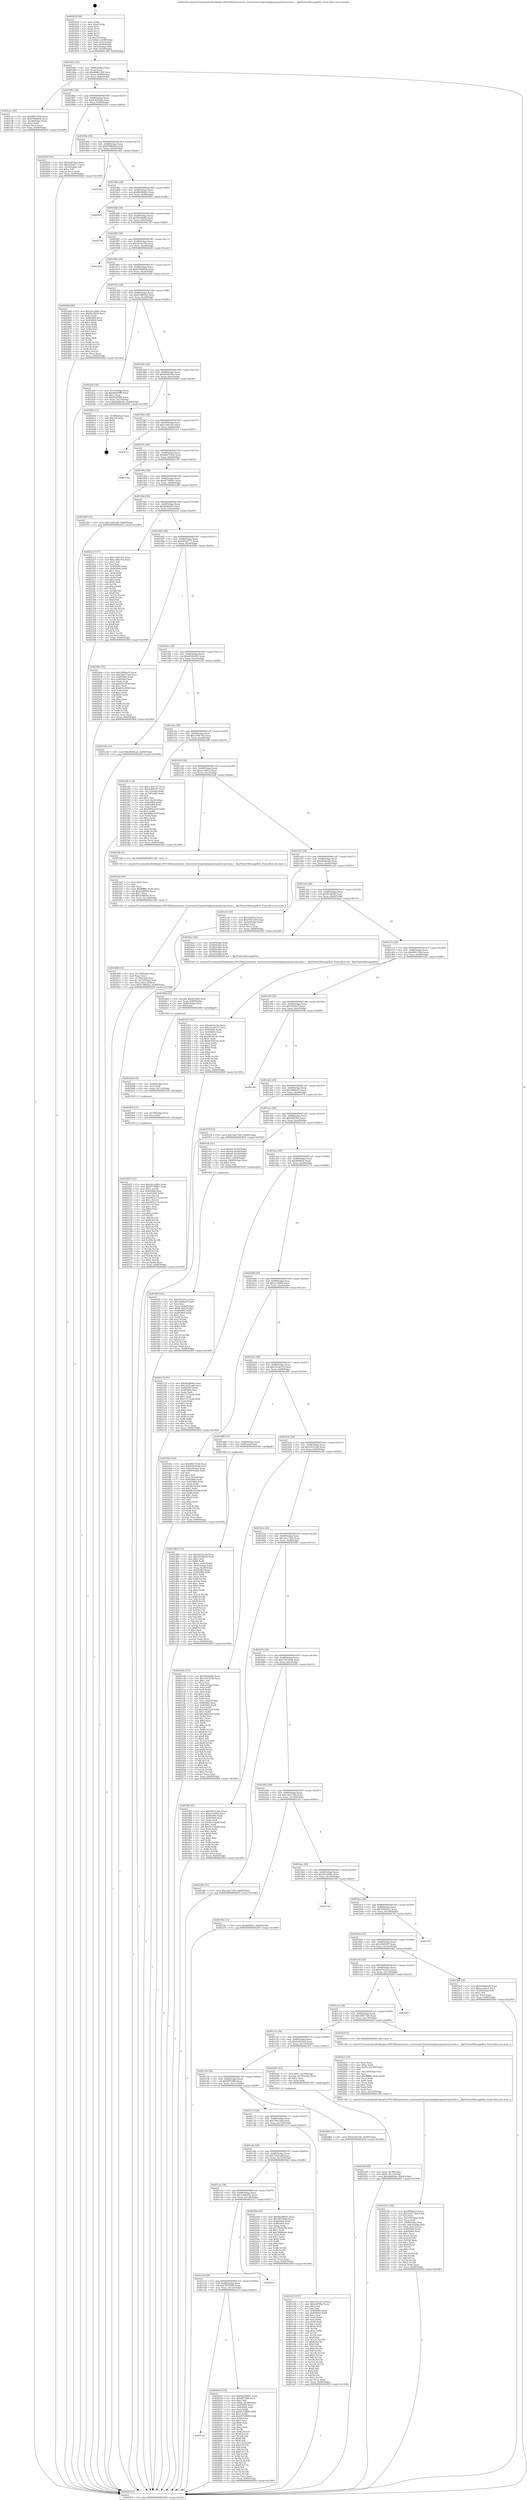 digraph "0x401830" {
  label = "0x401830 (/mnt/c/Users/mathe/Desktop/tcc/POCII/binaries/extr_reactoswin32ssprintingbasespoolsvrpcstubs.c__RpcPrinterMessageBox_Final-ollvm.out::main(0))"
  labelloc = "t"
  node[shape=record]

  Entry [label="",width=0.3,height=0.3,shape=circle,fillcolor=black,style=filled]
  "0x401862" [label="{
     0x401862 [32]\l
     | [instrs]\l
     &nbsp;&nbsp;0x401862 \<+6\>: mov -0x84(%rbp),%eax\l
     &nbsp;&nbsp;0x401868 \<+2\>: mov %eax,%ecx\l
     &nbsp;&nbsp;0x40186a \<+6\>: sub $0x808b1389,%ecx\l
     &nbsp;&nbsp;0x401870 \<+6\>: mov %eax,-0x88(%rbp)\l
     &nbsp;&nbsp;0x401876 \<+6\>: mov %ecx,-0x8c(%rbp)\l
     &nbsp;&nbsp;0x40187c \<+6\>: je 0000000000401cec \<main+0x4bc\>\l
  }"]
  "0x401cec" [label="{
     0x401cec [30]\l
     | [instrs]\l
     &nbsp;&nbsp;0x401cec \<+5\>: mov $0xf9813506,%eax\l
     &nbsp;&nbsp;0x401cf1 \<+5\>: mov $0x97f6bb56,%ecx\l
     &nbsp;&nbsp;0x401cf6 \<+3\>: mov -0x34(%rbp),%edx\l
     &nbsp;&nbsp;0x401cf9 \<+3\>: cmp $0x2,%edx\l
     &nbsp;&nbsp;0x401cfc \<+3\>: cmovne %ecx,%eax\l
     &nbsp;&nbsp;0x401cff \<+6\>: mov %eax,-0x84(%rbp)\l
     &nbsp;&nbsp;0x401d05 \<+5\>: jmp 000000000040283f \<main+0x100f\>\l
  }"]
  "0x401882" [label="{
     0x401882 [28]\l
     | [instrs]\l
     &nbsp;&nbsp;0x401882 \<+5\>: jmp 0000000000401887 \<main+0x57\>\l
     &nbsp;&nbsp;0x401887 \<+6\>: mov -0x88(%rbp),%eax\l
     &nbsp;&nbsp;0x40188d \<+5\>: sub $0x83495e66,%eax\l
     &nbsp;&nbsp;0x401892 \<+6\>: mov %eax,-0x90(%rbp)\l
     &nbsp;&nbsp;0x401898 \<+6\>: je 0000000000402050 \<main+0x820\>\l
  }"]
  "0x40283f" [label="{
     0x40283f [5]\l
     | [instrs]\l
     &nbsp;&nbsp;0x40283f \<+5\>: jmp 0000000000401862 \<main+0x32\>\l
  }"]
  "0x401830" [label="{
     0x401830 [50]\l
     | [instrs]\l
     &nbsp;&nbsp;0x401830 \<+1\>: push %rbp\l
     &nbsp;&nbsp;0x401831 \<+3\>: mov %rsp,%rbp\l
     &nbsp;&nbsp;0x401834 \<+2\>: push %r15\l
     &nbsp;&nbsp;0x401836 \<+2\>: push %r14\l
     &nbsp;&nbsp;0x401838 \<+2\>: push %r13\l
     &nbsp;&nbsp;0x40183a \<+2\>: push %r12\l
     &nbsp;&nbsp;0x40183c \<+1\>: push %rbx\l
     &nbsp;&nbsp;0x40183d \<+7\>: sub $0x128,%rsp\l
     &nbsp;&nbsp;0x401844 \<+7\>: movl $0x0,-0x38(%rbp)\l
     &nbsp;&nbsp;0x40184b \<+3\>: mov %edi,-0x3c(%rbp)\l
     &nbsp;&nbsp;0x40184e \<+4\>: mov %rsi,-0x48(%rbp)\l
     &nbsp;&nbsp;0x401852 \<+3\>: mov -0x3c(%rbp),%edi\l
     &nbsp;&nbsp;0x401855 \<+3\>: mov %edi,-0x34(%rbp)\l
     &nbsp;&nbsp;0x401858 \<+10\>: movl $0x808b1389,-0x84(%rbp)\l
  }"]
  Exit [label="",width=0.3,height=0.3,shape=circle,fillcolor=black,style=filled,peripheries=2]
  "0x402050" [label="{
     0x402050 [30]\l
     | [instrs]\l
     &nbsp;&nbsp;0x402050 \<+5\>: mov $0x6e4f1bc9,%eax\l
     &nbsp;&nbsp;0x402055 \<+5\>: mov $0xe65ad777,%ecx\l
     &nbsp;&nbsp;0x40205a \<+3\>: mov -0x2a(%rbp),%dl\l
     &nbsp;&nbsp;0x40205d \<+3\>: test $0x1,%dl\l
     &nbsp;&nbsp;0x402060 \<+3\>: cmovne %ecx,%eax\l
     &nbsp;&nbsp;0x402063 \<+6\>: mov %eax,-0x84(%rbp)\l
     &nbsp;&nbsp;0x402069 \<+5\>: jmp 000000000040283f \<main+0x100f\>\l
  }"]
  "0x40189e" [label="{
     0x40189e [28]\l
     | [instrs]\l
     &nbsp;&nbsp;0x40189e \<+5\>: jmp 00000000004018a3 \<main+0x73\>\l
     &nbsp;&nbsp;0x4018a3 \<+6\>: mov -0x88(%rbp),%eax\l
     &nbsp;&nbsp;0x4018a9 \<+5\>: sub $0x97f6bb56,%eax\l
     &nbsp;&nbsp;0x4018ae \<+6\>: mov %eax,-0x94(%rbp)\l
     &nbsp;&nbsp;0x4018b4 \<+6\>: je 0000000000401d0a \<main+0x4da\>\l
  }"]
  "0x401ce2" [label="{
     0x401ce2\l
  }", style=dashed]
  "0x401d0a" [label="{
     0x401d0a\l
  }", style=dashed]
  "0x4018ba" [label="{
     0x4018ba [28]\l
     | [instrs]\l
     &nbsp;&nbsp;0x4018ba \<+5\>: jmp 00000000004018bf \<main+0x8f\>\l
     &nbsp;&nbsp;0x4018bf \<+6\>: mov -0x88(%rbp),%eax\l
     &nbsp;&nbsp;0x4018c5 \<+5\>: sub $0x9b29b601,%eax\l
     &nbsp;&nbsp;0x4018ca \<+6\>: mov %eax,-0x98(%rbp)\l
     &nbsp;&nbsp;0x4018d0 \<+6\>: je 000000000040282e \<main+0xffe\>\l
  }"]
  "0x402616" [label="{
     0x402616 [154]\l
     | [instrs]\l
     &nbsp;&nbsp;0x402616 \<+5\>: mov $0x9b29b601,%eax\l
     &nbsp;&nbsp;0x40261b \<+5\>: mov $0x6ff728fb,%ecx\l
     &nbsp;&nbsp;0x402620 \<+2\>: mov $0x1,%dl\l
     &nbsp;&nbsp;0x402622 \<+7\>: movl $0x0,-0x38(%rbp)\l
     &nbsp;&nbsp;0x402629 \<+7\>: mov 0x405060,%esi\l
     &nbsp;&nbsp;0x402630 \<+7\>: mov 0x405064,%edi\l
     &nbsp;&nbsp;0x402637 \<+3\>: mov %esi,%r8d\l
     &nbsp;&nbsp;0x40263a \<+7\>: sub $0x657c9f08,%r8d\l
     &nbsp;&nbsp;0x402641 \<+4\>: sub $0x1,%r8d\l
     &nbsp;&nbsp;0x402645 \<+7\>: add $0x657c9f08,%r8d\l
     &nbsp;&nbsp;0x40264c \<+4\>: imul %r8d,%esi\l
     &nbsp;&nbsp;0x402650 \<+3\>: and $0x1,%esi\l
     &nbsp;&nbsp;0x402653 \<+3\>: cmp $0x0,%esi\l
     &nbsp;&nbsp;0x402656 \<+4\>: sete %r9b\l
     &nbsp;&nbsp;0x40265a \<+3\>: cmp $0xa,%edi\l
     &nbsp;&nbsp;0x40265d \<+4\>: setl %r10b\l
     &nbsp;&nbsp;0x402661 \<+3\>: mov %r9b,%r11b\l
     &nbsp;&nbsp;0x402664 \<+4\>: xor $0xff,%r11b\l
     &nbsp;&nbsp;0x402668 \<+3\>: mov %r10b,%bl\l
     &nbsp;&nbsp;0x40266b \<+3\>: xor $0xff,%bl\l
     &nbsp;&nbsp;0x40266e \<+3\>: xor $0x0,%dl\l
     &nbsp;&nbsp;0x402671 \<+3\>: mov %r11b,%r14b\l
     &nbsp;&nbsp;0x402674 \<+4\>: and $0x0,%r14b\l
     &nbsp;&nbsp;0x402678 \<+3\>: and %dl,%r9b\l
     &nbsp;&nbsp;0x40267b \<+3\>: mov %bl,%r15b\l
     &nbsp;&nbsp;0x40267e \<+4\>: and $0x0,%r15b\l
     &nbsp;&nbsp;0x402682 \<+3\>: and %dl,%r10b\l
     &nbsp;&nbsp;0x402685 \<+3\>: or %r9b,%r14b\l
     &nbsp;&nbsp;0x402688 \<+3\>: or %r10b,%r15b\l
     &nbsp;&nbsp;0x40268b \<+3\>: xor %r15b,%r14b\l
     &nbsp;&nbsp;0x40268e \<+3\>: or %bl,%r11b\l
     &nbsp;&nbsp;0x402691 \<+4\>: xor $0xff,%r11b\l
     &nbsp;&nbsp;0x402695 \<+3\>: or $0x0,%dl\l
     &nbsp;&nbsp;0x402698 \<+3\>: and %dl,%r11b\l
     &nbsp;&nbsp;0x40269b \<+3\>: or %r11b,%r14b\l
     &nbsp;&nbsp;0x40269e \<+4\>: test $0x1,%r14b\l
     &nbsp;&nbsp;0x4026a2 \<+3\>: cmovne %ecx,%eax\l
     &nbsp;&nbsp;0x4026a5 \<+6\>: mov %eax,-0x84(%rbp)\l
     &nbsp;&nbsp;0x4026ab \<+5\>: jmp 000000000040283f \<main+0x100f\>\l
  }"]
  "0x40282e" [label="{
     0x40282e\l
  }", style=dashed]
  "0x4018d6" [label="{
     0x4018d6 [28]\l
     | [instrs]\l
     &nbsp;&nbsp;0x4018d6 \<+5\>: jmp 00000000004018db \<main+0xab\>\l
     &nbsp;&nbsp;0x4018db \<+6\>: mov -0x88(%rbp),%eax\l
     &nbsp;&nbsp;0x4018e1 \<+5\>: sub $0x9fc9dd8d,%eax\l
     &nbsp;&nbsp;0x4018e6 \<+6\>: mov %eax,-0x9c(%rbp)\l
     &nbsp;&nbsp;0x4018ec \<+6\>: je 000000000040279f \<main+0xf6f\>\l
  }"]
  "0x401cc6" [label="{
     0x401cc6 [28]\l
     | [instrs]\l
     &nbsp;&nbsp;0x401cc6 \<+5\>: jmp 0000000000401ccb \<main+0x49b\>\l
     &nbsp;&nbsp;0x401ccb \<+6\>: mov -0x88(%rbp),%eax\l
     &nbsp;&nbsp;0x401cd1 \<+5\>: sub $0x7f8790d9,%eax\l
     &nbsp;&nbsp;0x401cd6 \<+6\>: mov %eax,-0x12c(%rbp)\l
     &nbsp;&nbsp;0x401cdc \<+6\>: je 0000000000402616 \<main+0xde6\>\l
  }"]
  "0x40279f" [label="{
     0x40279f\l
  }", style=dashed]
  "0x4018f2" [label="{
     0x4018f2 [28]\l
     | [instrs]\l
     &nbsp;&nbsp;0x4018f2 \<+5\>: jmp 00000000004018f7 \<main+0xc7\>\l
     &nbsp;&nbsp;0x4018f7 \<+6\>: mov -0x88(%rbp),%eax\l
     &nbsp;&nbsp;0x4018fd \<+5\>: sub $0xab16a19a,%eax\l
     &nbsp;&nbsp;0x401902 \<+6\>: mov %eax,-0xa0(%rbp)\l
     &nbsp;&nbsp;0x401908 \<+6\>: je 00000000004026d4 \<main+0xea4\>\l
  }"]
  "0x4025a7" [label="{
     0x4025a7\l
  }", style=dashed]
  "0x4026d4" [label="{
     0x4026d4\l
  }", style=dashed]
  "0x40190e" [label="{
     0x40190e [28]\l
     | [instrs]\l
     &nbsp;&nbsp;0x40190e \<+5\>: jmp 0000000000401913 \<main+0xe3\>\l
     &nbsp;&nbsp;0x401913 \<+6\>: mov -0x88(%rbp),%eax\l
     &nbsp;&nbsp;0x401919 \<+5\>: sub $0xb594b636,%eax\l
     &nbsp;&nbsp;0x40191e \<+6\>: mov %eax,-0xa4(%rbp)\l
     &nbsp;&nbsp;0x401924 \<+6\>: je 000000000040244d \<main+0xc1d\>\l
  }"]
  "0x401caa" [label="{
     0x401caa [28]\l
     | [instrs]\l
     &nbsp;&nbsp;0x401caa \<+5\>: jmp 0000000000401caf \<main+0x47f\>\l
     &nbsp;&nbsp;0x401caf \<+6\>: mov -0x88(%rbp),%eax\l
     &nbsp;&nbsp;0x401cb5 \<+5\>: sub $0x7ab85e95,%eax\l
     &nbsp;&nbsp;0x401cba \<+6\>: mov %eax,-0x128(%rbp)\l
     &nbsp;&nbsp;0x401cc0 \<+6\>: je 00000000004025a7 \<main+0xd77\>\l
  }"]
  "0x40244d" [label="{
     0x40244d [86]\l
     | [instrs]\l
     &nbsp;&nbsp;0x40244d \<+5\>: mov $0x2b1a9dbc,%eax\l
     &nbsp;&nbsp;0x402452 \<+5\>: mov $0xf8c3f630,%ecx\l
     &nbsp;&nbsp;0x402457 \<+2\>: xor %edx,%edx\l
     &nbsp;&nbsp;0x402459 \<+7\>: mov 0x405060,%esi\l
     &nbsp;&nbsp;0x402460 \<+7\>: mov 0x405064,%edi\l
     &nbsp;&nbsp;0x402467 \<+3\>: sub $0x1,%edx\l
     &nbsp;&nbsp;0x40246a \<+3\>: mov %esi,%r8d\l
     &nbsp;&nbsp;0x40246d \<+3\>: add %edx,%r8d\l
     &nbsp;&nbsp;0x402470 \<+4\>: imul %r8d,%esi\l
     &nbsp;&nbsp;0x402474 \<+3\>: and $0x1,%esi\l
     &nbsp;&nbsp;0x402477 \<+3\>: cmp $0x0,%esi\l
     &nbsp;&nbsp;0x40247a \<+4\>: sete %r9b\l
     &nbsp;&nbsp;0x40247e \<+3\>: cmp $0xa,%edi\l
     &nbsp;&nbsp;0x402481 \<+4\>: setl %r10b\l
     &nbsp;&nbsp;0x402485 \<+3\>: mov %r9b,%r11b\l
     &nbsp;&nbsp;0x402488 \<+3\>: and %r10b,%r11b\l
     &nbsp;&nbsp;0x40248b \<+3\>: xor %r10b,%r9b\l
     &nbsp;&nbsp;0x40248e \<+3\>: or %r9b,%r11b\l
     &nbsp;&nbsp;0x402491 \<+4\>: test $0x1,%r11b\l
     &nbsp;&nbsp;0x402495 \<+3\>: cmovne %ecx,%eax\l
     &nbsp;&nbsp;0x402498 \<+6\>: mov %eax,-0x84(%rbp)\l
     &nbsp;&nbsp;0x40249e \<+5\>: jmp 000000000040283f \<main+0x100f\>\l
  }"]
  "0x40192a" [label="{
     0x40192a [28]\l
     | [instrs]\l
     &nbsp;&nbsp;0x40192a \<+5\>: jmp 000000000040192f \<main+0xff\>\l
     &nbsp;&nbsp;0x40192f \<+6\>: mov -0x88(%rbp),%eax\l
     &nbsp;&nbsp;0x401935 \<+5\>: sub $0xb7d892a2,%eax\l
     &nbsp;&nbsp;0x40193a \<+6\>: mov %eax,-0xa8(%rbp)\l
     &nbsp;&nbsp;0x401940 \<+6\>: je 000000000040242b \<main+0xbfb\>\l
  }"]
  "0x4025bb" [label="{
     0x4025bb [91]\l
     | [instrs]\l
     &nbsp;&nbsp;0x4025bb \<+5\>: mov $0x9b29b601,%eax\l
     &nbsp;&nbsp;0x4025c0 \<+5\>: mov $0x7f8790d9,%ecx\l
     &nbsp;&nbsp;0x4025c5 \<+7\>: mov 0x405060,%edx\l
     &nbsp;&nbsp;0x4025cc \<+7\>: mov 0x405064,%esi\l
     &nbsp;&nbsp;0x4025d3 \<+2\>: mov %edx,%edi\l
     &nbsp;&nbsp;0x4025d5 \<+6\>: sub $0x7fddde84,%edi\l
     &nbsp;&nbsp;0x4025db \<+3\>: sub $0x1,%edi\l
     &nbsp;&nbsp;0x4025de \<+6\>: add $0x7fddde84,%edi\l
     &nbsp;&nbsp;0x4025e4 \<+3\>: imul %edi,%edx\l
     &nbsp;&nbsp;0x4025e7 \<+3\>: and $0x1,%edx\l
     &nbsp;&nbsp;0x4025ea \<+3\>: cmp $0x0,%edx\l
     &nbsp;&nbsp;0x4025ed \<+4\>: sete %r8b\l
     &nbsp;&nbsp;0x4025f1 \<+3\>: cmp $0xa,%esi\l
     &nbsp;&nbsp;0x4025f4 \<+4\>: setl %r9b\l
     &nbsp;&nbsp;0x4025f8 \<+3\>: mov %r8b,%r10b\l
     &nbsp;&nbsp;0x4025fb \<+3\>: and %r9b,%r10b\l
     &nbsp;&nbsp;0x4025fe \<+3\>: xor %r9b,%r8b\l
     &nbsp;&nbsp;0x402601 \<+3\>: or %r8b,%r10b\l
     &nbsp;&nbsp;0x402604 \<+4\>: test $0x1,%r10b\l
     &nbsp;&nbsp;0x402608 \<+3\>: cmovne %ecx,%eax\l
     &nbsp;&nbsp;0x40260b \<+6\>: mov %eax,-0x84(%rbp)\l
     &nbsp;&nbsp;0x402611 \<+5\>: jmp 000000000040283f \<main+0x100f\>\l
  }"]
  "0x40242b" [label="{
     0x40242b [34]\l
     | [instrs]\l
     &nbsp;&nbsp;0x40242b \<+3\>: mov -0x7c(%rbp),%eax\l
     &nbsp;&nbsp;0x40242e \<+5\>: add $0x84e83ff8,%eax\l
     &nbsp;&nbsp;0x402433 \<+3\>: add $0x1,%eax\l
     &nbsp;&nbsp;0x402436 \<+5\>: sub $0x84e83ff8,%eax\l
     &nbsp;&nbsp;0x40243b \<+3\>: mov %eax,-0x7c(%rbp)\l
     &nbsp;&nbsp;0x40243e \<+10\>: movl $0xdbd8cfdc,-0x84(%rbp)\l
     &nbsp;&nbsp;0x402448 \<+5\>: jmp 000000000040283f \<main+0x100f\>\l
  }"]
  "0x401946" [label="{
     0x401946 [28]\l
     | [instrs]\l
     &nbsp;&nbsp;0x401946 \<+5\>: jmp 000000000040194b \<main+0x11b\>\l
     &nbsp;&nbsp;0x40194b \<+6\>: mov -0x88(%rbp),%eax\l
     &nbsp;&nbsp;0x401951 \<+5\>: sub $0xbe58e28c,%eax\l
     &nbsp;&nbsp;0x401956 \<+6\>: mov %eax,-0xac(%rbp)\l
     &nbsp;&nbsp;0x40195c \<+6\>: je 00000000004026bf \<main+0xe8f\>\l
  }"]
  "0x4024f2" [label="{
     0x4024f2 [151]\l
     | [instrs]\l
     &nbsp;&nbsp;0x4024f2 \<+5\>: mov $0x2b1a9dbc,%eax\l
     &nbsp;&nbsp;0x4024f7 \<+5\>: mov $0xd779f061,%edx\l
     &nbsp;&nbsp;0x4024fc \<+3\>: mov $0x1,%r10b\l
     &nbsp;&nbsp;0x4024ff \<+7\>: mov 0x405060,%esi\l
     &nbsp;&nbsp;0x402506 \<+8\>: mov 0x405064,%r9d\l
     &nbsp;&nbsp;0x40250e \<+3\>: mov %esi,%r11d\l
     &nbsp;&nbsp;0x402511 \<+7\>: sub $0x9f822733,%r11d\l
     &nbsp;&nbsp;0x402518 \<+4\>: sub $0x1,%r11d\l
     &nbsp;&nbsp;0x40251c \<+7\>: add $0x9f822733,%r11d\l
     &nbsp;&nbsp;0x402523 \<+4\>: imul %r11d,%esi\l
     &nbsp;&nbsp;0x402527 \<+3\>: and $0x1,%esi\l
     &nbsp;&nbsp;0x40252a \<+3\>: cmp $0x0,%esi\l
     &nbsp;&nbsp;0x40252d \<+3\>: sete %bl\l
     &nbsp;&nbsp;0x402530 \<+4\>: cmp $0xa,%r9d\l
     &nbsp;&nbsp;0x402534 \<+4\>: setl %r14b\l
     &nbsp;&nbsp;0x402538 \<+3\>: mov %bl,%r15b\l
     &nbsp;&nbsp;0x40253b \<+4\>: xor $0xff,%r15b\l
     &nbsp;&nbsp;0x40253f \<+3\>: mov %r14b,%r12b\l
     &nbsp;&nbsp;0x402542 \<+4\>: xor $0xff,%r12b\l
     &nbsp;&nbsp;0x402546 \<+4\>: xor $0x0,%r10b\l
     &nbsp;&nbsp;0x40254a \<+3\>: mov %r15b,%r13b\l
     &nbsp;&nbsp;0x40254d \<+4\>: and $0x0,%r13b\l
     &nbsp;&nbsp;0x402551 \<+3\>: and %r10b,%bl\l
     &nbsp;&nbsp;0x402554 \<+3\>: mov %r12b,%cl\l
     &nbsp;&nbsp;0x402557 \<+3\>: and $0x0,%cl\l
     &nbsp;&nbsp;0x40255a \<+3\>: and %r10b,%r14b\l
     &nbsp;&nbsp;0x40255d \<+3\>: or %bl,%r13b\l
     &nbsp;&nbsp;0x402560 \<+3\>: or %r14b,%cl\l
     &nbsp;&nbsp;0x402563 \<+3\>: xor %cl,%r13b\l
     &nbsp;&nbsp;0x402566 \<+3\>: or %r12b,%r15b\l
     &nbsp;&nbsp;0x402569 \<+4\>: xor $0xff,%r15b\l
     &nbsp;&nbsp;0x40256d \<+4\>: or $0x0,%r10b\l
     &nbsp;&nbsp;0x402571 \<+3\>: and %r10b,%r15b\l
     &nbsp;&nbsp;0x402574 \<+3\>: or %r15b,%r13b\l
     &nbsp;&nbsp;0x402577 \<+4\>: test $0x1,%r13b\l
     &nbsp;&nbsp;0x40257b \<+3\>: cmovne %edx,%eax\l
     &nbsp;&nbsp;0x40257e \<+6\>: mov %eax,-0x84(%rbp)\l
     &nbsp;&nbsp;0x402584 \<+5\>: jmp 000000000040283f \<main+0x100f\>\l
  }"]
  "0x4026bf" [label="{
     0x4026bf [21]\l
     | [instrs]\l
     &nbsp;&nbsp;0x4026bf \<+3\>: mov -0x38(%rbp),%eax\l
     &nbsp;&nbsp;0x4026c2 \<+7\>: add $0x128,%rsp\l
     &nbsp;&nbsp;0x4026c9 \<+1\>: pop %rbx\l
     &nbsp;&nbsp;0x4026ca \<+2\>: pop %r12\l
     &nbsp;&nbsp;0x4026cc \<+2\>: pop %r13\l
     &nbsp;&nbsp;0x4026ce \<+2\>: pop %r14\l
     &nbsp;&nbsp;0x4026d0 \<+2\>: pop %r15\l
     &nbsp;&nbsp;0x4026d2 \<+1\>: pop %rbp\l
     &nbsp;&nbsp;0x4026d3 \<+1\>: ret\l
  }"]
  "0x401962" [label="{
     0x401962 [28]\l
     | [instrs]\l
     &nbsp;&nbsp;0x401962 \<+5\>: jmp 0000000000401967 \<main+0x137\>\l
     &nbsp;&nbsp;0x401967 \<+6\>: mov -0x88(%rbp),%eax\l
     &nbsp;&nbsp;0x40196d \<+5\>: sub $0xc1401c07,%eax\l
     &nbsp;&nbsp;0x401972 \<+6\>: mov %eax,-0xb0(%rbp)\l
     &nbsp;&nbsp;0x401978 \<+6\>: je 00000000004027c1 \<main+0xf91\>\l
  }"]
  "0x4024e6" [label="{
     0x4024e6 [12]\l
     | [instrs]\l
     &nbsp;&nbsp;0x4024e6 \<+4\>: mov -0x78(%rbp),%rcx\l
     &nbsp;&nbsp;0x4024ea \<+3\>: mov %rcx,%rdi\l
     &nbsp;&nbsp;0x4024ed \<+5\>: call 0000000000401030 \<free@plt\>\l
     | [calls]\l
     &nbsp;&nbsp;0x401030 \{1\} (unknown)\l
  }"]
  "0x4027c1" [label="{
     0x4027c1\l
  }", style=dashed]
  "0x40197e" [label="{
     0x40197e [28]\l
     | [instrs]\l
     &nbsp;&nbsp;0x40197e \<+5\>: jmp 0000000000401983 \<main+0x153\>\l
     &nbsp;&nbsp;0x401983 \<+6\>: mov -0x88(%rbp),%eax\l
     &nbsp;&nbsp;0x401989 \<+5\>: sub $0xd0d753e6,%eax\l
     &nbsp;&nbsp;0x40198e \<+6\>: mov %eax,-0xb4(%rbp)\l
     &nbsp;&nbsp;0x401994 \<+6\>: je 0000000000402740 \<main+0xf10\>\l
  }"]
  "0x4024d4" [label="{
     0x4024d4 [18]\l
     | [instrs]\l
     &nbsp;&nbsp;0x4024d4 \<+4\>: mov -0x68(%rbp),%rcx\l
     &nbsp;&nbsp;0x4024d8 \<+3\>: mov %rcx,%rdi\l
     &nbsp;&nbsp;0x4024db \<+6\>: mov %eax,-0x13c(%rbp)\l
     &nbsp;&nbsp;0x4024e1 \<+5\>: call 0000000000401030 \<free@plt\>\l
     | [calls]\l
     &nbsp;&nbsp;0x401030 \{1\} (unknown)\l
  }"]
  "0x402740" [label="{
     0x402740\l
  }", style=dashed]
  "0x40199a" [label="{
     0x40199a [28]\l
     | [instrs]\l
     &nbsp;&nbsp;0x40199a \<+5\>: jmp 000000000040199f \<main+0x16f\>\l
     &nbsp;&nbsp;0x40199f \<+6\>: mov -0x88(%rbp),%eax\l
     &nbsp;&nbsp;0x4019a5 \<+5\>: sub $0xd779f061,%eax\l
     &nbsp;&nbsp;0x4019aa \<+6\>: mov %eax,-0xb8(%rbp)\l
     &nbsp;&nbsp;0x4019b0 \<+6\>: je 0000000000402589 \<main+0xd59\>\l
  }"]
  "0x4024bd" [label="{
     0x4024bd [23]\l
     | [instrs]\l
     &nbsp;&nbsp;0x4024bd \<+10\>: movabs $0x4030b6,%rdi\l
     &nbsp;&nbsp;0x4024c7 \<+3\>: mov %eax,-0x80(%rbp)\l
     &nbsp;&nbsp;0x4024ca \<+3\>: mov -0x80(%rbp),%esi\l
     &nbsp;&nbsp;0x4024cd \<+2\>: mov $0x0,%al\l
     &nbsp;&nbsp;0x4024cf \<+5\>: call 0000000000401040 \<printf@plt\>\l
     | [calls]\l
     &nbsp;&nbsp;0x401040 \{1\} (unknown)\l
  }"]
  "0x402589" [label="{
     0x402589 [15]\l
     | [instrs]\l
     &nbsp;&nbsp;0x402589 \<+10\>: movl $0x7a6d1a0f,-0x84(%rbp)\l
     &nbsp;&nbsp;0x402593 \<+5\>: jmp 000000000040283f \<main+0x100f\>\l
  }"]
  "0x4019b6" [label="{
     0x4019b6 [28]\l
     | [instrs]\l
     &nbsp;&nbsp;0x4019b6 \<+5\>: jmp 00000000004019bb \<main+0x18b\>\l
     &nbsp;&nbsp;0x4019bb \<+6\>: mov -0x88(%rbp),%eax\l
     &nbsp;&nbsp;0x4019c1 \<+5\>: sub $0xdbd8cfdc,%eax\l
     &nbsp;&nbsp;0x4019c6 \<+6\>: mov %eax,-0xbc(%rbp)\l
     &nbsp;&nbsp;0x4019cc \<+6\>: je 00000000004022c2 \<main+0xa92\>\l
  }"]
  "0x402408" [label="{
     0x402408 [35]\l
     | [instrs]\l
     &nbsp;&nbsp;0x402408 \<+6\>: mov -0x138(%rbp),%ecx\l
     &nbsp;&nbsp;0x40240e \<+3\>: imul %eax,%ecx\l
     &nbsp;&nbsp;0x402411 \<+4\>: mov -0x78(%rbp),%rsi\l
     &nbsp;&nbsp;0x402415 \<+4\>: movslq -0x7c(%rbp),%rdi\l
     &nbsp;&nbsp;0x402419 \<+3\>: mov %ecx,(%rsi,%rdi,4)\l
     &nbsp;&nbsp;0x40241c \<+10\>: movl $0xb7d892a2,-0x84(%rbp)\l
     &nbsp;&nbsp;0x402426 \<+5\>: jmp 000000000040283f \<main+0x100f\>\l
  }"]
  "0x4022c2" [label="{
     0x4022c2 [137]\l
     | [instrs]\l
     &nbsp;&nbsp;0x4022c2 \<+5\>: mov $0xc1401c07,%eax\l
     &nbsp;&nbsp;0x4022c7 \<+5\>: mov $0xec981705,%ecx\l
     &nbsp;&nbsp;0x4022cc \<+2\>: mov $0x1,%dl\l
     &nbsp;&nbsp;0x4022ce \<+2\>: xor %esi,%esi\l
     &nbsp;&nbsp;0x4022d0 \<+7\>: mov 0x405060,%edi\l
     &nbsp;&nbsp;0x4022d7 \<+8\>: mov 0x405064,%r8d\l
     &nbsp;&nbsp;0x4022df \<+3\>: sub $0x1,%esi\l
     &nbsp;&nbsp;0x4022e2 \<+3\>: mov %edi,%r9d\l
     &nbsp;&nbsp;0x4022e5 \<+3\>: add %esi,%r9d\l
     &nbsp;&nbsp;0x4022e8 \<+4\>: imul %r9d,%edi\l
     &nbsp;&nbsp;0x4022ec \<+3\>: and $0x1,%edi\l
     &nbsp;&nbsp;0x4022ef \<+3\>: cmp $0x0,%edi\l
     &nbsp;&nbsp;0x4022f2 \<+4\>: sete %r10b\l
     &nbsp;&nbsp;0x4022f6 \<+4\>: cmp $0xa,%r8d\l
     &nbsp;&nbsp;0x4022fa \<+4\>: setl %r11b\l
     &nbsp;&nbsp;0x4022fe \<+3\>: mov %r10b,%bl\l
     &nbsp;&nbsp;0x402301 \<+3\>: xor $0xff,%bl\l
     &nbsp;&nbsp;0x402304 \<+3\>: mov %r11b,%r14b\l
     &nbsp;&nbsp;0x402307 \<+4\>: xor $0xff,%r14b\l
     &nbsp;&nbsp;0x40230b \<+3\>: xor $0x0,%dl\l
     &nbsp;&nbsp;0x40230e \<+3\>: mov %bl,%r15b\l
     &nbsp;&nbsp;0x402311 \<+4\>: and $0x0,%r15b\l
     &nbsp;&nbsp;0x402315 \<+3\>: and %dl,%r10b\l
     &nbsp;&nbsp;0x402318 \<+3\>: mov %r14b,%r12b\l
     &nbsp;&nbsp;0x40231b \<+4\>: and $0x0,%r12b\l
     &nbsp;&nbsp;0x40231f \<+3\>: and %dl,%r11b\l
     &nbsp;&nbsp;0x402322 \<+3\>: or %r10b,%r15b\l
     &nbsp;&nbsp;0x402325 \<+3\>: or %r11b,%r12b\l
     &nbsp;&nbsp;0x402328 \<+3\>: xor %r12b,%r15b\l
     &nbsp;&nbsp;0x40232b \<+3\>: or %r14b,%bl\l
     &nbsp;&nbsp;0x40232e \<+3\>: xor $0xff,%bl\l
     &nbsp;&nbsp;0x402331 \<+3\>: or $0x0,%dl\l
     &nbsp;&nbsp;0x402334 \<+2\>: and %dl,%bl\l
     &nbsp;&nbsp;0x402336 \<+3\>: or %bl,%r15b\l
     &nbsp;&nbsp;0x402339 \<+4\>: test $0x1,%r15b\l
     &nbsp;&nbsp;0x40233d \<+3\>: cmovne %ecx,%eax\l
     &nbsp;&nbsp;0x402340 \<+6\>: mov %eax,-0x84(%rbp)\l
     &nbsp;&nbsp;0x402346 \<+5\>: jmp 000000000040283f \<main+0x100f\>\l
  }"]
  "0x4019d2" [label="{
     0x4019d2 [28]\l
     | [instrs]\l
     &nbsp;&nbsp;0x4019d2 \<+5\>: jmp 00000000004019d7 \<main+0x1a7\>\l
     &nbsp;&nbsp;0x4019d7 \<+6\>: mov -0x88(%rbp),%eax\l
     &nbsp;&nbsp;0x4019dd \<+5\>: sub $0xe65ad777,%eax\l
     &nbsp;&nbsp;0x4019e2 \<+6\>: mov %eax,-0xc0(%rbp)\l
     &nbsp;&nbsp;0x4019e8 \<+6\>: je 000000000040206e \<main+0x83e\>\l
  }"]
  "0x4023e0" [label="{
     0x4023e0 [40]\l
     | [instrs]\l
     &nbsp;&nbsp;0x4023e0 \<+5\>: mov $0x2,%ecx\l
     &nbsp;&nbsp;0x4023e5 \<+1\>: cltd\l
     &nbsp;&nbsp;0x4023e6 \<+2\>: idiv %ecx\l
     &nbsp;&nbsp;0x4023e8 \<+6\>: imul $0xfffffffe,%edx,%ecx\l
     &nbsp;&nbsp;0x4023ee \<+6\>: sub $0x2a4f6f50,%ecx\l
     &nbsp;&nbsp;0x4023f4 \<+3\>: add $0x1,%ecx\l
     &nbsp;&nbsp;0x4023f7 \<+6\>: add $0x2a4f6f50,%ecx\l
     &nbsp;&nbsp;0x4023fd \<+6\>: mov %ecx,-0x138(%rbp)\l
     &nbsp;&nbsp;0x402403 \<+5\>: call 0000000000401160 \<next_i\>\l
     | [calls]\l
     &nbsp;&nbsp;0x401160 \{1\} (/mnt/c/Users/mathe/Desktop/tcc/POCII/binaries/extr_reactoswin32ssprintingbasespoolsvrpcstubs.c__RpcPrinterMessageBox_Final-ollvm.out::next_i)\l
  }"]
  "0x40206e" [label="{
     0x40206e [91]\l
     | [instrs]\l
     &nbsp;&nbsp;0x40206e \<+5\>: mov $0x2f994e25,%eax\l
     &nbsp;&nbsp;0x402073 \<+5\>: mov $0x5d8573a0,%ecx\l
     &nbsp;&nbsp;0x402078 \<+7\>: mov 0x405060,%edx\l
     &nbsp;&nbsp;0x40207f \<+7\>: mov 0x405064,%esi\l
     &nbsp;&nbsp;0x402086 \<+2\>: mov %edx,%edi\l
     &nbsp;&nbsp;0x402088 \<+6\>: sub $0xb91e094f,%edi\l
     &nbsp;&nbsp;0x40208e \<+3\>: sub $0x1,%edi\l
     &nbsp;&nbsp;0x402091 \<+6\>: add $0xb91e094f,%edi\l
     &nbsp;&nbsp;0x402097 \<+3\>: imul %edi,%edx\l
     &nbsp;&nbsp;0x40209a \<+3\>: and $0x1,%edx\l
     &nbsp;&nbsp;0x40209d \<+3\>: cmp $0x0,%edx\l
     &nbsp;&nbsp;0x4020a0 \<+4\>: sete %r8b\l
     &nbsp;&nbsp;0x4020a4 \<+3\>: cmp $0xa,%esi\l
     &nbsp;&nbsp;0x4020a7 \<+4\>: setl %r9b\l
     &nbsp;&nbsp;0x4020ab \<+3\>: mov %r8b,%r10b\l
     &nbsp;&nbsp;0x4020ae \<+3\>: and %r9b,%r10b\l
     &nbsp;&nbsp;0x4020b1 \<+3\>: xor %r9b,%r8b\l
     &nbsp;&nbsp;0x4020b4 \<+3\>: or %r8b,%r10b\l
     &nbsp;&nbsp;0x4020b7 \<+4\>: test $0x1,%r10b\l
     &nbsp;&nbsp;0x4020bb \<+3\>: cmovne %ecx,%eax\l
     &nbsp;&nbsp;0x4020be \<+6\>: mov %eax,-0x84(%rbp)\l
     &nbsp;&nbsp;0x4020c4 \<+5\>: jmp 000000000040283f \<main+0x100f\>\l
  }"]
  "0x4019ee" [label="{
     0x4019ee [28]\l
     | [instrs]\l
     &nbsp;&nbsp;0x4019ee \<+5\>: jmp 00000000004019f3 \<main+0x1c3\>\l
     &nbsp;&nbsp;0x4019f3 \<+6\>: mov -0x88(%rbp),%eax\l
     &nbsp;&nbsp;0x4019f9 \<+5\>: sub $0xe9549e50,%eax\l
     &nbsp;&nbsp;0x4019fe \<+6\>: mov %eax,-0xc4(%rbp)\l
     &nbsp;&nbsp;0x401a04 \<+6\>: je 0000000000401e26 \<main+0x5f6\>\l
  }"]
  "0x4022a8" [label="{
     0x4022a8 [26]\l
     | [instrs]\l
     &nbsp;&nbsp;0x4022a8 \<+4\>: mov %rax,-0x78(%rbp)\l
     &nbsp;&nbsp;0x4022ac \<+7\>: movl $0x0,-0x7c(%rbp)\l
     &nbsp;&nbsp;0x4022b3 \<+10\>: movl $0xdbd8cfdc,-0x84(%rbp)\l
     &nbsp;&nbsp;0x4022bd \<+5\>: jmp 000000000040283f \<main+0x100f\>\l
  }"]
  "0x401e26" [label="{
     0x401e26 [15]\l
     | [instrs]\l
     &nbsp;&nbsp;0x401e26 \<+10\>: movl $0xefb4dca4,-0x84(%rbp)\l
     &nbsp;&nbsp;0x401e30 \<+5\>: jmp 000000000040283f \<main+0x100f\>\l
  }"]
  "0x401a0a" [label="{
     0x401a0a [28]\l
     | [instrs]\l
     &nbsp;&nbsp;0x401a0a \<+5\>: jmp 0000000000401a0f \<main+0x1df\>\l
     &nbsp;&nbsp;0x401a0f \<+6\>: mov -0x88(%rbp),%eax\l
     &nbsp;&nbsp;0x401a15 \<+5\>: sub $0xec981705,%eax\l
     &nbsp;&nbsp;0x401a1a \<+6\>: mov %eax,-0xc8(%rbp)\l
     &nbsp;&nbsp;0x401a20 \<+6\>: je 000000000040234b \<main+0xb1b\>\l
  }"]
  "0x402102" [label="{
     0x402102 [106]\l
     | [instrs]\l
     &nbsp;&nbsp;0x402102 \<+5\>: mov $0x2f994e25,%ecx\l
     &nbsp;&nbsp;0x402107 \<+5\>: mov $0x1a6273b0,%edx\l
     &nbsp;&nbsp;0x40210c \<+2\>: xor %esi,%esi\l
     &nbsp;&nbsp;0x40210e \<+6\>: mov -0x134(%rbp),%edi\l
     &nbsp;&nbsp;0x402114 \<+3\>: imul %eax,%edi\l
     &nbsp;&nbsp;0x402117 \<+4\>: mov -0x68(%rbp),%r8\l
     &nbsp;&nbsp;0x40211b \<+4\>: movslq -0x6c(%rbp),%r9\l
     &nbsp;&nbsp;0x40211f \<+4\>: mov %edi,(%r8,%r9,4)\l
     &nbsp;&nbsp;0x402123 \<+7\>: mov 0x405060,%eax\l
     &nbsp;&nbsp;0x40212a \<+7\>: mov 0x405064,%edi\l
     &nbsp;&nbsp;0x402131 \<+3\>: sub $0x1,%esi\l
     &nbsp;&nbsp;0x402134 \<+3\>: mov %eax,%r10d\l
     &nbsp;&nbsp;0x402137 \<+3\>: add %esi,%r10d\l
     &nbsp;&nbsp;0x40213a \<+4\>: imul %r10d,%eax\l
     &nbsp;&nbsp;0x40213e \<+3\>: and $0x1,%eax\l
     &nbsp;&nbsp;0x402141 \<+3\>: cmp $0x0,%eax\l
     &nbsp;&nbsp;0x402144 \<+4\>: sete %r11b\l
     &nbsp;&nbsp;0x402148 \<+3\>: cmp $0xa,%edi\l
     &nbsp;&nbsp;0x40214b \<+3\>: setl %bl\l
     &nbsp;&nbsp;0x40214e \<+3\>: mov %r11b,%r14b\l
     &nbsp;&nbsp;0x402151 \<+3\>: and %bl,%r14b\l
     &nbsp;&nbsp;0x402154 \<+3\>: xor %bl,%r11b\l
     &nbsp;&nbsp;0x402157 \<+3\>: or %r11b,%r14b\l
     &nbsp;&nbsp;0x40215a \<+4\>: test $0x1,%r14b\l
     &nbsp;&nbsp;0x40215e \<+3\>: cmovne %edx,%ecx\l
     &nbsp;&nbsp;0x402161 \<+6\>: mov %ecx,-0x84(%rbp)\l
     &nbsp;&nbsp;0x402167 \<+5\>: jmp 000000000040283f \<main+0x100f\>\l
  }"]
  "0x40234b" [label="{
     0x40234b [114]\l
     | [instrs]\l
     &nbsp;&nbsp;0x40234b \<+5\>: mov $0xc1401c07,%eax\l
     &nbsp;&nbsp;0x402350 \<+5\>: mov $0x3ef68187,%ecx\l
     &nbsp;&nbsp;0x402355 \<+3\>: mov -0x7c(%rbp),%edx\l
     &nbsp;&nbsp;0x402358 \<+3\>: cmp -0x70(%rbp),%edx\l
     &nbsp;&nbsp;0x40235b \<+4\>: setl %sil\l
     &nbsp;&nbsp;0x40235f \<+4\>: and $0x1,%sil\l
     &nbsp;&nbsp;0x402363 \<+4\>: mov %sil,-0x29(%rbp)\l
     &nbsp;&nbsp;0x402367 \<+7\>: mov 0x405060,%edx\l
     &nbsp;&nbsp;0x40236e \<+7\>: mov 0x405064,%edi\l
     &nbsp;&nbsp;0x402375 \<+3\>: mov %edx,%r8d\l
     &nbsp;&nbsp;0x402378 \<+7\>: sub $0x9885e559,%r8d\l
     &nbsp;&nbsp;0x40237f \<+4\>: sub $0x1,%r8d\l
     &nbsp;&nbsp;0x402383 \<+7\>: add $0x9885e559,%r8d\l
     &nbsp;&nbsp;0x40238a \<+4\>: imul %r8d,%edx\l
     &nbsp;&nbsp;0x40238e \<+3\>: and $0x1,%edx\l
     &nbsp;&nbsp;0x402391 \<+3\>: cmp $0x0,%edx\l
     &nbsp;&nbsp;0x402394 \<+4\>: sete %sil\l
     &nbsp;&nbsp;0x402398 \<+3\>: cmp $0xa,%edi\l
     &nbsp;&nbsp;0x40239b \<+4\>: setl %r9b\l
     &nbsp;&nbsp;0x40239f \<+3\>: mov %sil,%r10b\l
     &nbsp;&nbsp;0x4023a2 \<+3\>: and %r9b,%r10b\l
     &nbsp;&nbsp;0x4023a5 \<+3\>: xor %r9b,%sil\l
     &nbsp;&nbsp;0x4023a8 \<+3\>: or %sil,%r10b\l
     &nbsp;&nbsp;0x4023ab \<+4\>: test $0x1,%r10b\l
     &nbsp;&nbsp;0x4023af \<+3\>: cmovne %ecx,%eax\l
     &nbsp;&nbsp;0x4023b2 \<+6\>: mov %eax,-0x84(%rbp)\l
     &nbsp;&nbsp;0x4023b8 \<+5\>: jmp 000000000040283f \<main+0x100f\>\l
  }"]
  "0x401a26" [label="{
     0x401a26 [28]\l
     | [instrs]\l
     &nbsp;&nbsp;0x401a26 \<+5\>: jmp 0000000000401a2b \<main+0x1fb\>\l
     &nbsp;&nbsp;0x401a2b \<+6\>: mov -0x88(%rbp),%eax\l
     &nbsp;&nbsp;0x401a31 \<+5\>: sub $0xeccaf4e2,%eax\l
     &nbsp;&nbsp;0x401a36 \<+6\>: mov %eax,-0xcc(%rbp)\l
     &nbsp;&nbsp;0x401a3c \<+6\>: je 00000000004023db \<main+0xbab\>\l
  }"]
  "0x4020ce" [label="{
     0x4020ce [52]\l
     | [instrs]\l
     &nbsp;&nbsp;0x4020ce \<+2\>: xor %ecx,%ecx\l
     &nbsp;&nbsp;0x4020d0 \<+5\>: mov $0x2,%edx\l
     &nbsp;&nbsp;0x4020d5 \<+6\>: mov %edx,-0x130(%rbp)\l
     &nbsp;&nbsp;0x4020db \<+1\>: cltd\l
     &nbsp;&nbsp;0x4020dc \<+6\>: mov -0x130(%rbp),%esi\l
     &nbsp;&nbsp;0x4020e2 \<+2\>: idiv %esi\l
     &nbsp;&nbsp;0x4020e4 \<+6\>: imul $0xfffffffe,%edx,%edx\l
     &nbsp;&nbsp;0x4020ea \<+2\>: mov %ecx,%edi\l
     &nbsp;&nbsp;0x4020ec \<+2\>: sub %edx,%edi\l
     &nbsp;&nbsp;0x4020ee \<+2\>: mov %ecx,%edx\l
     &nbsp;&nbsp;0x4020f0 \<+3\>: sub $0x1,%edx\l
     &nbsp;&nbsp;0x4020f3 \<+2\>: add %edx,%edi\l
     &nbsp;&nbsp;0x4020f5 \<+2\>: sub %edi,%ecx\l
     &nbsp;&nbsp;0x4020f7 \<+6\>: mov %ecx,-0x134(%rbp)\l
     &nbsp;&nbsp;0x4020fd \<+5\>: call 0000000000401160 \<next_i\>\l
     | [calls]\l
     &nbsp;&nbsp;0x401160 \{1\} (/mnt/c/Users/mathe/Desktop/tcc/POCII/binaries/extr_reactoswin32ssprintingbasespoolsvrpcstubs.c__RpcPrinterMessageBox_Final-ollvm.out::next_i)\l
  }"]
  "0x4023db" [label="{
     0x4023db [5]\l
     | [instrs]\l
     &nbsp;&nbsp;0x4023db \<+5\>: call 0000000000401160 \<next_i\>\l
     | [calls]\l
     &nbsp;&nbsp;0x401160 \{1\} (/mnt/c/Users/mathe/Desktop/tcc/POCII/binaries/extr_reactoswin32ssprintingbasespoolsvrpcstubs.c__RpcPrinterMessageBox_Final-ollvm.out::next_i)\l
  }"]
  "0x401a42" [label="{
     0x401a42 [28]\l
     | [instrs]\l
     &nbsp;&nbsp;0x401a42 \<+5\>: jmp 0000000000401a47 \<main+0x217\>\l
     &nbsp;&nbsp;0x401a47 \<+6\>: mov -0x88(%rbp),%eax\l
     &nbsp;&nbsp;0x401a4d \<+5\>: sub $0xefb4dca4,%eax\l
     &nbsp;&nbsp;0x401a52 \<+6\>: mov %eax,-0xd0(%rbp)\l
     &nbsp;&nbsp;0x401a58 \<+6\>: je 0000000000401e35 \<main+0x605\>\l
  }"]
  "0x401f0f" [label="{
     0x401f0f [101]\l
     | [instrs]\l
     &nbsp;&nbsp;0x401f0f \<+5\>: mov $0x476101ca,%ecx\l
     &nbsp;&nbsp;0x401f14 \<+5\>: mov $0x18d9a45,%edx\l
     &nbsp;&nbsp;0x401f19 \<+2\>: xor %esi,%esi\l
     &nbsp;&nbsp;0x401f1b \<+4\>: mov %rax,-0x68(%rbp)\l
     &nbsp;&nbsp;0x401f1f \<+7\>: movl $0x0,-0x6c(%rbp)\l
     &nbsp;&nbsp;0x401f26 \<+8\>: mov 0x405060,%r8d\l
     &nbsp;&nbsp;0x401f2e \<+8\>: mov 0x405064,%r9d\l
     &nbsp;&nbsp;0x401f36 \<+3\>: sub $0x1,%esi\l
     &nbsp;&nbsp;0x401f39 \<+3\>: mov %r8d,%r10d\l
     &nbsp;&nbsp;0x401f3c \<+3\>: add %esi,%r10d\l
     &nbsp;&nbsp;0x401f3f \<+4\>: imul %r10d,%r8d\l
     &nbsp;&nbsp;0x401f43 \<+4\>: and $0x1,%r8d\l
     &nbsp;&nbsp;0x401f47 \<+4\>: cmp $0x0,%r8d\l
     &nbsp;&nbsp;0x401f4b \<+4\>: sete %r11b\l
     &nbsp;&nbsp;0x401f4f \<+4\>: cmp $0xa,%r9d\l
     &nbsp;&nbsp;0x401f53 \<+3\>: setl %bl\l
     &nbsp;&nbsp;0x401f56 \<+3\>: mov %r11b,%r14b\l
     &nbsp;&nbsp;0x401f59 \<+3\>: and %bl,%r14b\l
     &nbsp;&nbsp;0x401f5c \<+3\>: xor %bl,%r11b\l
     &nbsp;&nbsp;0x401f5f \<+3\>: or %r11b,%r14b\l
     &nbsp;&nbsp;0x401f62 \<+4\>: test $0x1,%r14b\l
     &nbsp;&nbsp;0x401f66 \<+3\>: cmovne %edx,%ecx\l
     &nbsp;&nbsp;0x401f69 \<+6\>: mov %ecx,-0x84(%rbp)\l
     &nbsp;&nbsp;0x401f6f \<+5\>: jmp 000000000040283f \<main+0x100f\>\l
  }"]
  "0x401e35" [label="{
     0x401e35 [30]\l
     | [instrs]\l
     &nbsp;&nbsp;0x401e35 \<+5\>: mov $0x10d5b1f,%eax\l
     &nbsp;&nbsp;0x401e3a \<+5\>: mov $0x79fe7a69,%ecx\l
     &nbsp;&nbsp;0x401e3f \<+3\>: mov -0x30(%rbp),%edx\l
     &nbsp;&nbsp;0x401e42 \<+3\>: cmp $0x0,%edx\l
     &nbsp;&nbsp;0x401e45 \<+3\>: cmove %ecx,%eax\l
     &nbsp;&nbsp;0x401e48 \<+6\>: mov %eax,-0x84(%rbp)\l
     &nbsp;&nbsp;0x401e4e \<+5\>: jmp 000000000040283f \<main+0x100f\>\l
  }"]
  "0x401a5e" [label="{
     0x401a5e [28]\l
     | [instrs]\l
     &nbsp;&nbsp;0x401a5e \<+5\>: jmp 0000000000401a63 \<main+0x233\>\l
     &nbsp;&nbsp;0x401a63 \<+6\>: mov -0x88(%rbp),%eax\l
     &nbsp;&nbsp;0x401a69 \<+5\>: sub $0xf8c3f630,%eax\l
     &nbsp;&nbsp;0x401a6e \<+6\>: mov %eax,-0xd4(%rbp)\l
     &nbsp;&nbsp;0x401a74 \<+6\>: je 00000000004024a3 \<main+0xc73\>\l
  }"]
  "0x401c8e" [label="{
     0x401c8e [28]\l
     | [instrs]\l
     &nbsp;&nbsp;0x401c8e \<+5\>: jmp 0000000000401c93 \<main+0x463\>\l
     &nbsp;&nbsp;0x401c93 \<+6\>: mov -0x88(%rbp),%eax\l
     &nbsp;&nbsp;0x401c99 \<+5\>: sub $0x7a6d1a0f,%eax\l
     &nbsp;&nbsp;0x401c9e \<+6\>: mov %eax,-0x124(%rbp)\l
     &nbsp;&nbsp;0x401ca4 \<+6\>: je 00000000004025bb \<main+0xd8b\>\l
  }"]
  "0x4024a3" [label="{
     0x4024a3 [26]\l
     | [instrs]\l
     &nbsp;&nbsp;0x4024a3 \<+3\>: mov -0x50(%rbp),%edi\l
     &nbsp;&nbsp;0x4024a6 \<+3\>: mov -0x54(%rbp),%esi\l
     &nbsp;&nbsp;0x4024a9 \<+3\>: mov -0x58(%rbp),%edx\l
     &nbsp;&nbsp;0x4024ac \<+4\>: mov -0x68(%rbp),%rcx\l
     &nbsp;&nbsp;0x4024b0 \<+4\>: mov -0x78(%rbp),%r8\l
     &nbsp;&nbsp;0x4024b4 \<+4\>: mov -0x5c(%rbp),%r9d\l
     &nbsp;&nbsp;0x4024b8 \<+5\>: call 00000000004015a0 \<_RpcPrinterMessageBox\>\l
     | [calls]\l
     &nbsp;&nbsp;0x4015a0 \{1\} (/mnt/c/Users/mathe/Desktop/tcc/POCII/binaries/extr_reactoswin32ssprintingbasespoolsvrpcstubs.c__RpcPrinterMessageBox_Final-ollvm.out::_RpcPrinterMessageBox)\l
  }"]
  "0x401a7a" [label="{
     0x401a7a [28]\l
     | [instrs]\l
     &nbsp;&nbsp;0x401a7a \<+5\>: jmp 0000000000401a7f \<main+0x24f\>\l
     &nbsp;&nbsp;0x401a7f \<+6\>: mov -0x88(%rbp),%eax\l
     &nbsp;&nbsp;0x401a85 \<+5\>: sub $0xf9813506,%eax\l
     &nbsp;&nbsp;0x401a8a \<+6\>: mov %eax,-0xd8(%rbp)\l
     &nbsp;&nbsp;0x401a90 \<+6\>: je 0000000000401d25 \<main+0x4f5\>\l
  }"]
  "0x401e53" [label="{
     0x401e53 [137]\l
     | [instrs]\l
     &nbsp;&nbsp;0x401e53 \<+5\>: mov $0x476101ca,%eax\l
     &nbsp;&nbsp;0x401e58 \<+5\>: mov $0x2d87fbe,%ecx\l
     &nbsp;&nbsp;0x401e5d \<+2\>: mov $0x1,%dl\l
     &nbsp;&nbsp;0x401e5f \<+2\>: xor %esi,%esi\l
     &nbsp;&nbsp;0x401e61 \<+7\>: mov 0x405060,%edi\l
     &nbsp;&nbsp;0x401e68 \<+8\>: mov 0x405064,%r8d\l
     &nbsp;&nbsp;0x401e70 \<+3\>: sub $0x1,%esi\l
     &nbsp;&nbsp;0x401e73 \<+3\>: mov %edi,%r9d\l
     &nbsp;&nbsp;0x401e76 \<+3\>: add %esi,%r9d\l
     &nbsp;&nbsp;0x401e79 \<+4\>: imul %r9d,%edi\l
     &nbsp;&nbsp;0x401e7d \<+3\>: and $0x1,%edi\l
     &nbsp;&nbsp;0x401e80 \<+3\>: cmp $0x0,%edi\l
     &nbsp;&nbsp;0x401e83 \<+4\>: sete %r10b\l
     &nbsp;&nbsp;0x401e87 \<+4\>: cmp $0xa,%r8d\l
     &nbsp;&nbsp;0x401e8b \<+4\>: setl %r11b\l
     &nbsp;&nbsp;0x401e8f \<+3\>: mov %r10b,%bl\l
     &nbsp;&nbsp;0x401e92 \<+3\>: xor $0xff,%bl\l
     &nbsp;&nbsp;0x401e95 \<+3\>: mov %r11b,%r14b\l
     &nbsp;&nbsp;0x401e98 \<+4\>: xor $0xff,%r14b\l
     &nbsp;&nbsp;0x401e9c \<+3\>: xor $0x0,%dl\l
     &nbsp;&nbsp;0x401e9f \<+3\>: mov %bl,%r15b\l
     &nbsp;&nbsp;0x401ea2 \<+4\>: and $0x0,%r15b\l
     &nbsp;&nbsp;0x401ea6 \<+3\>: and %dl,%r10b\l
     &nbsp;&nbsp;0x401ea9 \<+3\>: mov %r14b,%r12b\l
     &nbsp;&nbsp;0x401eac \<+4\>: and $0x0,%r12b\l
     &nbsp;&nbsp;0x401eb0 \<+3\>: and %dl,%r11b\l
     &nbsp;&nbsp;0x401eb3 \<+3\>: or %r10b,%r15b\l
     &nbsp;&nbsp;0x401eb6 \<+3\>: or %r11b,%r12b\l
     &nbsp;&nbsp;0x401eb9 \<+3\>: xor %r12b,%r15b\l
     &nbsp;&nbsp;0x401ebc \<+3\>: or %r14b,%bl\l
     &nbsp;&nbsp;0x401ebf \<+3\>: xor $0xff,%bl\l
     &nbsp;&nbsp;0x401ec2 \<+3\>: or $0x0,%dl\l
     &nbsp;&nbsp;0x401ec5 \<+2\>: and %dl,%bl\l
     &nbsp;&nbsp;0x401ec7 \<+3\>: or %bl,%r15b\l
     &nbsp;&nbsp;0x401eca \<+4\>: test $0x1,%r15b\l
     &nbsp;&nbsp;0x401ece \<+3\>: cmovne %ecx,%eax\l
     &nbsp;&nbsp;0x401ed1 \<+6\>: mov %eax,-0x84(%rbp)\l
     &nbsp;&nbsp;0x401ed7 \<+5\>: jmp 000000000040283f \<main+0x100f\>\l
  }"]
  "0x401d25" [label="{
     0x401d25 [91]\l
     | [instrs]\l
     &nbsp;&nbsp;0x401d25 \<+5\>: mov $0xab16a19a,%eax\l
     &nbsp;&nbsp;0x401d2a \<+5\>: mov $0x141e6153,%ecx\l
     &nbsp;&nbsp;0x401d2f \<+7\>: mov 0x405060,%edx\l
     &nbsp;&nbsp;0x401d36 \<+7\>: mov 0x405064,%esi\l
     &nbsp;&nbsp;0x401d3d \<+2\>: mov %edx,%edi\l
     &nbsp;&nbsp;0x401d3f \<+6\>: add $0xb01bb14e,%edi\l
     &nbsp;&nbsp;0x401d45 \<+3\>: sub $0x1,%edi\l
     &nbsp;&nbsp;0x401d48 \<+6\>: sub $0xb01bb14e,%edi\l
     &nbsp;&nbsp;0x401d4e \<+3\>: imul %edi,%edx\l
     &nbsp;&nbsp;0x401d51 \<+3\>: and $0x1,%edx\l
     &nbsp;&nbsp;0x401d54 \<+3\>: cmp $0x0,%edx\l
     &nbsp;&nbsp;0x401d57 \<+4\>: sete %r8b\l
     &nbsp;&nbsp;0x401d5b \<+3\>: cmp $0xa,%esi\l
     &nbsp;&nbsp;0x401d5e \<+4\>: setl %r9b\l
     &nbsp;&nbsp;0x401d62 \<+3\>: mov %r8b,%r10b\l
     &nbsp;&nbsp;0x401d65 \<+3\>: and %r9b,%r10b\l
     &nbsp;&nbsp;0x401d68 \<+3\>: xor %r9b,%r8b\l
     &nbsp;&nbsp;0x401d6b \<+3\>: or %r8b,%r10b\l
     &nbsp;&nbsp;0x401d6e \<+4\>: test $0x1,%r10b\l
     &nbsp;&nbsp;0x401d72 \<+3\>: cmovne %ecx,%eax\l
     &nbsp;&nbsp;0x401d75 \<+6\>: mov %eax,-0x84(%rbp)\l
     &nbsp;&nbsp;0x401d7b \<+5\>: jmp 000000000040283f \<main+0x100f\>\l
  }"]
  "0x401a96" [label="{
     0x401a96 [28]\l
     | [instrs]\l
     &nbsp;&nbsp;0x401a96 \<+5\>: jmp 0000000000401a9b \<main+0x26b\>\l
     &nbsp;&nbsp;0x401a9b \<+6\>: mov -0x88(%rbp),%eax\l
     &nbsp;&nbsp;0x401aa1 \<+5\>: sub $0x10d5b1f,%eax\l
     &nbsp;&nbsp;0x401aa6 \<+6\>: mov %eax,-0xdc(%rbp)\l
     &nbsp;&nbsp;0x401aac \<+6\>: je 0000000000402598 \<main+0xd68\>\l
  }"]
  "0x401c72" [label="{
     0x401c72 [28]\l
     | [instrs]\l
     &nbsp;&nbsp;0x401c72 \<+5\>: jmp 0000000000401c77 \<main+0x447\>\l
     &nbsp;&nbsp;0x401c77 \<+6\>: mov -0x88(%rbp),%eax\l
     &nbsp;&nbsp;0x401c7d \<+5\>: sub $0x79fe7a69,%eax\l
     &nbsp;&nbsp;0x401c82 \<+6\>: mov %eax,-0x120(%rbp)\l
     &nbsp;&nbsp;0x401c88 \<+6\>: je 0000000000401e53 \<main+0x623\>\l
  }"]
  "0x402598" [label="{
     0x402598\l
  }", style=dashed]
  "0x401ab2" [label="{
     0x401ab2 [28]\l
     | [instrs]\l
     &nbsp;&nbsp;0x401ab2 \<+5\>: jmp 0000000000401ab7 \<main+0x287\>\l
     &nbsp;&nbsp;0x401ab7 \<+6\>: mov -0x88(%rbp),%eax\l
     &nbsp;&nbsp;0x401abd \<+5\>: sub $0x18d9a45,%eax\l
     &nbsp;&nbsp;0x401ac2 \<+6\>: mov %eax,-0xe0(%rbp)\l
     &nbsp;&nbsp;0x401ac8 \<+6\>: je 0000000000401f74 \<main+0x744\>\l
  }"]
  "0x4026b0" [label="{
     0x4026b0 [15]\l
     | [instrs]\l
     &nbsp;&nbsp;0x4026b0 \<+10\>: movl $0xbe58e28c,-0x84(%rbp)\l
     &nbsp;&nbsp;0x4026ba \<+5\>: jmp 000000000040283f \<main+0x100f\>\l
  }"]
  "0x401f74" [label="{
     0x401f74 [15]\l
     | [instrs]\l
     &nbsp;&nbsp;0x401f74 \<+10\>: movl $0x14ac73d3,-0x84(%rbp)\l
     &nbsp;&nbsp;0x401f7e \<+5\>: jmp 000000000040283f \<main+0x100f\>\l
  }"]
  "0x401ace" [label="{
     0x401ace [28]\l
     | [instrs]\l
     &nbsp;&nbsp;0x401ace \<+5\>: jmp 0000000000401ad3 \<main+0x2a3\>\l
     &nbsp;&nbsp;0x401ad3 \<+6\>: mov -0x88(%rbp),%eax\l
     &nbsp;&nbsp;0x401ad9 \<+5\>: sub $0x2d87fbe,%eax\l
     &nbsp;&nbsp;0x401ade \<+6\>: mov %eax,-0xe4(%rbp)\l
     &nbsp;&nbsp;0x401ae4 \<+6\>: je 0000000000401edc \<main+0x6ac\>\l
  }"]
  "0x401c56" [label="{
     0x401c56 [28]\l
     | [instrs]\l
     &nbsp;&nbsp;0x401c56 \<+5\>: jmp 0000000000401c5b \<main+0x42b\>\l
     &nbsp;&nbsp;0x401c5b \<+6\>: mov -0x88(%rbp),%eax\l
     &nbsp;&nbsp;0x401c61 \<+5\>: sub $0x6ff728fb,%eax\l
     &nbsp;&nbsp;0x401c66 \<+6\>: mov %eax,-0x11c(%rbp)\l
     &nbsp;&nbsp;0x401c6c \<+6\>: je 00000000004026b0 \<main+0xe80\>\l
  }"]
  "0x401edc" [label="{
     0x401edc [51]\l
     | [instrs]\l
     &nbsp;&nbsp;0x401edc \<+7\>: movl $0x64,-0x50(%rbp)\l
     &nbsp;&nbsp;0x401ee3 \<+7\>: movl $0x64,-0x54(%rbp)\l
     &nbsp;&nbsp;0x401eea \<+7\>: movl $0x64,-0x58(%rbp)\l
     &nbsp;&nbsp;0x401ef1 \<+7\>: movl $0x64,-0x5c(%rbp)\l
     &nbsp;&nbsp;0x401ef8 \<+7\>: movl $0x1,-0x60(%rbp)\l
     &nbsp;&nbsp;0x401eff \<+4\>: movslq -0x60(%rbp),%rax\l
     &nbsp;&nbsp;0x401f03 \<+4\>: shl $0x2,%rax\l
     &nbsp;&nbsp;0x401f07 \<+3\>: mov %rax,%rdi\l
     &nbsp;&nbsp;0x401f0a \<+5\>: call 0000000000401050 \<malloc@plt\>\l
     | [calls]\l
     &nbsp;&nbsp;0x401050 \{1\} (unknown)\l
  }"]
  "0x401aea" [label="{
     0x401aea [28]\l
     | [instrs]\l
     &nbsp;&nbsp;0x401aea \<+5\>: jmp 0000000000401aef \<main+0x2bf\>\l
     &nbsp;&nbsp;0x401aef \<+6\>: mov -0x88(%rbp),%eax\l
     &nbsp;&nbsp;0x401af5 \<+5\>: sub $0x8600f3c,%eax\l
     &nbsp;&nbsp;0x401afa \<+6\>: mov %eax,-0xe8(%rbp)\l
     &nbsp;&nbsp;0x401b00 \<+6\>: je 000000000040217b \<main+0x94b\>\l
  }"]
  "0x402291" [label="{
     0x402291 [23]\l
     | [instrs]\l
     &nbsp;&nbsp;0x402291 \<+7\>: movl $0x1,-0x70(%rbp)\l
     &nbsp;&nbsp;0x402298 \<+4\>: movslq -0x70(%rbp),%rax\l
     &nbsp;&nbsp;0x40229c \<+4\>: shl $0x2,%rax\l
     &nbsp;&nbsp;0x4022a0 \<+3\>: mov %rax,%rdi\l
     &nbsp;&nbsp;0x4022a3 \<+5\>: call 0000000000401050 \<malloc@plt\>\l
     | [calls]\l
     &nbsp;&nbsp;0x401050 \{1\} (unknown)\l
  }"]
  "0x40217b" [label="{
     0x40217b [91]\l
     | [instrs]\l
     &nbsp;&nbsp;0x40217b \<+5\>: mov $0x9fc9dd8d,%eax\l
     &nbsp;&nbsp;0x402180 \<+5\>: mov $0x145f1ad6,%ecx\l
     &nbsp;&nbsp;0x402185 \<+7\>: mov 0x405060,%edx\l
     &nbsp;&nbsp;0x40218c \<+7\>: mov 0x405064,%esi\l
     &nbsp;&nbsp;0x402193 \<+2\>: mov %edx,%edi\l
     &nbsp;&nbsp;0x402195 \<+6\>: add $0x7c372eab,%edi\l
     &nbsp;&nbsp;0x40219b \<+3\>: sub $0x1,%edi\l
     &nbsp;&nbsp;0x40219e \<+6\>: sub $0x7c372eab,%edi\l
     &nbsp;&nbsp;0x4021a4 \<+3\>: imul %edi,%edx\l
     &nbsp;&nbsp;0x4021a7 \<+3\>: and $0x1,%edx\l
     &nbsp;&nbsp;0x4021aa \<+3\>: cmp $0x0,%edx\l
     &nbsp;&nbsp;0x4021ad \<+4\>: sete %r8b\l
     &nbsp;&nbsp;0x4021b1 \<+3\>: cmp $0xa,%esi\l
     &nbsp;&nbsp;0x4021b4 \<+4\>: setl %r9b\l
     &nbsp;&nbsp;0x4021b8 \<+3\>: mov %r8b,%r10b\l
     &nbsp;&nbsp;0x4021bb \<+3\>: and %r9b,%r10b\l
     &nbsp;&nbsp;0x4021be \<+3\>: xor %r9b,%r8b\l
     &nbsp;&nbsp;0x4021c1 \<+3\>: or %r8b,%r10b\l
     &nbsp;&nbsp;0x4021c4 \<+4\>: test $0x1,%r10b\l
     &nbsp;&nbsp;0x4021c8 \<+3\>: cmovne %ecx,%eax\l
     &nbsp;&nbsp;0x4021cb \<+6\>: mov %eax,-0x84(%rbp)\l
     &nbsp;&nbsp;0x4021d1 \<+5\>: jmp 000000000040283f \<main+0x100f\>\l
  }"]
  "0x401b06" [label="{
     0x401b06 [28]\l
     | [instrs]\l
     &nbsp;&nbsp;0x401b06 \<+5\>: jmp 0000000000401b0b \<main+0x2db\>\l
     &nbsp;&nbsp;0x401b0b \<+6\>: mov -0x88(%rbp),%eax\l
     &nbsp;&nbsp;0x401b11 \<+5\>: sub $0xa11099b,%eax\l
     &nbsp;&nbsp;0x401b16 \<+6\>: mov %eax,-0xec(%rbp)\l
     &nbsp;&nbsp;0x401b1c \<+6\>: je 0000000000401fde \<main+0x7ae\>\l
  }"]
  "0x401c3a" [label="{
     0x401c3a [28]\l
     | [instrs]\l
     &nbsp;&nbsp;0x401c3a \<+5\>: jmp 0000000000401c3f \<main+0x40f\>\l
     &nbsp;&nbsp;0x401c3f \<+6\>: mov -0x88(%rbp),%eax\l
     &nbsp;&nbsp;0x401c45 \<+5\>: sub $0x6e4f1bc9,%eax\l
     &nbsp;&nbsp;0x401c4a \<+6\>: mov %eax,-0x118(%rbp)\l
     &nbsp;&nbsp;0x401c50 \<+6\>: je 0000000000402291 \<main+0xa61\>\l
  }"]
  "0x401fde" [label="{
     0x401fde [114]\l
     | [instrs]\l
     &nbsp;&nbsp;0x401fde \<+5\>: mov $0xd0d753e6,%eax\l
     &nbsp;&nbsp;0x401fe3 \<+5\>: mov $0x83495e66,%ecx\l
     &nbsp;&nbsp;0x401fe8 \<+3\>: mov -0x6c(%rbp),%edx\l
     &nbsp;&nbsp;0x401feb \<+3\>: cmp -0x60(%rbp),%edx\l
     &nbsp;&nbsp;0x401fee \<+4\>: setl %sil\l
     &nbsp;&nbsp;0x401ff2 \<+4\>: and $0x1,%sil\l
     &nbsp;&nbsp;0x401ff6 \<+4\>: mov %sil,-0x2a(%rbp)\l
     &nbsp;&nbsp;0x401ffa \<+7\>: mov 0x405060,%edx\l
     &nbsp;&nbsp;0x402001 \<+7\>: mov 0x405064,%edi\l
     &nbsp;&nbsp;0x402008 \<+3\>: mov %edx,%r8d\l
     &nbsp;&nbsp;0x40200b \<+7\>: sub $0xdb53320d,%r8d\l
     &nbsp;&nbsp;0x402012 \<+4\>: sub $0x1,%r8d\l
     &nbsp;&nbsp;0x402016 \<+7\>: add $0xdb53320d,%r8d\l
     &nbsp;&nbsp;0x40201d \<+4\>: imul %r8d,%edx\l
     &nbsp;&nbsp;0x402021 \<+3\>: and $0x1,%edx\l
     &nbsp;&nbsp;0x402024 \<+3\>: cmp $0x0,%edx\l
     &nbsp;&nbsp;0x402027 \<+4\>: sete %sil\l
     &nbsp;&nbsp;0x40202b \<+3\>: cmp $0xa,%edi\l
     &nbsp;&nbsp;0x40202e \<+4\>: setl %r9b\l
     &nbsp;&nbsp;0x402032 \<+3\>: mov %sil,%r10b\l
     &nbsp;&nbsp;0x402035 \<+3\>: and %r9b,%r10b\l
     &nbsp;&nbsp;0x402038 \<+3\>: xor %r9b,%sil\l
     &nbsp;&nbsp;0x40203b \<+3\>: or %sil,%r10b\l
     &nbsp;&nbsp;0x40203e \<+4\>: test $0x1,%r10b\l
     &nbsp;&nbsp;0x402042 \<+3\>: cmovne %ecx,%eax\l
     &nbsp;&nbsp;0x402045 \<+6\>: mov %eax,-0x84(%rbp)\l
     &nbsp;&nbsp;0x40204b \<+5\>: jmp 000000000040283f \<main+0x100f\>\l
  }"]
  "0x401b22" [label="{
     0x401b22 [28]\l
     | [instrs]\l
     &nbsp;&nbsp;0x401b22 \<+5\>: jmp 0000000000401b27 \<main+0x2f7\>\l
     &nbsp;&nbsp;0x401b27 \<+6\>: mov -0x88(%rbp),%eax\l
     &nbsp;&nbsp;0x401b2d \<+5\>: sub $0x141e6153,%eax\l
     &nbsp;&nbsp;0x401b32 \<+6\>: mov %eax,-0xf0(%rbp)\l
     &nbsp;&nbsp;0x401b38 \<+6\>: je 0000000000401d80 \<main+0x550\>\l
  }"]
  "0x4020c9" [label="{
     0x4020c9 [5]\l
     | [instrs]\l
     &nbsp;&nbsp;0x4020c9 \<+5\>: call 0000000000401160 \<next_i\>\l
     | [calls]\l
     &nbsp;&nbsp;0x401160 \{1\} (/mnt/c/Users/mathe/Desktop/tcc/POCII/binaries/extr_reactoswin32ssprintingbasespoolsvrpcstubs.c__RpcPrinterMessageBox_Final-ollvm.out::next_i)\l
  }"]
  "0x401d80" [label="{
     0x401d80 [13]\l
     | [instrs]\l
     &nbsp;&nbsp;0x401d80 \<+4\>: mov -0x48(%rbp),%rax\l
     &nbsp;&nbsp;0x401d84 \<+4\>: mov 0x8(%rax),%rdi\l
     &nbsp;&nbsp;0x401d88 \<+5\>: call 0000000000401060 \<atoi@plt\>\l
     | [calls]\l
     &nbsp;&nbsp;0x401060 \{1\} (unknown)\l
  }"]
  "0x401b3e" [label="{
     0x401b3e [28]\l
     | [instrs]\l
     &nbsp;&nbsp;0x401b3e \<+5\>: jmp 0000000000401b43 \<main+0x313\>\l
     &nbsp;&nbsp;0x401b43 \<+6\>: mov -0x88(%rbp),%eax\l
     &nbsp;&nbsp;0x401b49 \<+5\>: sub $0x145f1ad6,%eax\l
     &nbsp;&nbsp;0x401b4e \<+6\>: mov %eax,-0xf4(%rbp)\l
     &nbsp;&nbsp;0x401b54 \<+6\>: je 00000000004021d6 \<main+0x9a6\>\l
  }"]
  "0x401d8d" [label="{
     0x401d8d [153]\l
     | [instrs]\l
     &nbsp;&nbsp;0x401d8d \<+5\>: mov $0xab16a19a,%ecx\l
     &nbsp;&nbsp;0x401d92 \<+5\>: mov $0xe9549e50,%edx\l
     &nbsp;&nbsp;0x401d97 \<+3\>: mov $0x1,%sil\l
     &nbsp;&nbsp;0x401d9a \<+3\>: xor %r8d,%r8d\l
     &nbsp;&nbsp;0x401d9d \<+3\>: mov %eax,-0x4c(%rbp)\l
     &nbsp;&nbsp;0x401da0 \<+3\>: mov -0x4c(%rbp),%eax\l
     &nbsp;&nbsp;0x401da3 \<+3\>: mov %eax,-0x30(%rbp)\l
     &nbsp;&nbsp;0x401da6 \<+7\>: mov 0x405060,%eax\l
     &nbsp;&nbsp;0x401dad \<+8\>: mov 0x405064,%r9d\l
     &nbsp;&nbsp;0x401db5 \<+4\>: sub $0x1,%r8d\l
     &nbsp;&nbsp;0x401db9 \<+3\>: mov %eax,%r10d\l
     &nbsp;&nbsp;0x401dbc \<+3\>: add %r8d,%r10d\l
     &nbsp;&nbsp;0x401dbf \<+4\>: imul %r10d,%eax\l
     &nbsp;&nbsp;0x401dc3 \<+3\>: and $0x1,%eax\l
     &nbsp;&nbsp;0x401dc6 \<+3\>: cmp $0x0,%eax\l
     &nbsp;&nbsp;0x401dc9 \<+4\>: sete %r11b\l
     &nbsp;&nbsp;0x401dcd \<+4\>: cmp $0xa,%r9d\l
     &nbsp;&nbsp;0x401dd1 \<+3\>: setl %bl\l
     &nbsp;&nbsp;0x401dd4 \<+3\>: mov %r11b,%r14b\l
     &nbsp;&nbsp;0x401dd7 \<+4\>: xor $0xff,%r14b\l
     &nbsp;&nbsp;0x401ddb \<+3\>: mov %bl,%r15b\l
     &nbsp;&nbsp;0x401dde \<+4\>: xor $0xff,%r15b\l
     &nbsp;&nbsp;0x401de2 \<+4\>: xor $0x1,%sil\l
     &nbsp;&nbsp;0x401de6 \<+3\>: mov %r14b,%r12b\l
     &nbsp;&nbsp;0x401de9 \<+4\>: and $0xff,%r12b\l
     &nbsp;&nbsp;0x401ded \<+3\>: and %sil,%r11b\l
     &nbsp;&nbsp;0x401df0 \<+3\>: mov %r15b,%r13b\l
     &nbsp;&nbsp;0x401df3 \<+4\>: and $0xff,%r13b\l
     &nbsp;&nbsp;0x401df7 \<+3\>: and %sil,%bl\l
     &nbsp;&nbsp;0x401dfa \<+3\>: or %r11b,%r12b\l
     &nbsp;&nbsp;0x401dfd \<+3\>: or %bl,%r13b\l
     &nbsp;&nbsp;0x401e00 \<+3\>: xor %r13b,%r12b\l
     &nbsp;&nbsp;0x401e03 \<+3\>: or %r15b,%r14b\l
     &nbsp;&nbsp;0x401e06 \<+4\>: xor $0xff,%r14b\l
     &nbsp;&nbsp;0x401e0a \<+4\>: or $0x1,%sil\l
     &nbsp;&nbsp;0x401e0e \<+3\>: and %sil,%r14b\l
     &nbsp;&nbsp;0x401e11 \<+3\>: or %r14b,%r12b\l
     &nbsp;&nbsp;0x401e14 \<+4\>: test $0x1,%r12b\l
     &nbsp;&nbsp;0x401e18 \<+3\>: cmovne %edx,%ecx\l
     &nbsp;&nbsp;0x401e1b \<+6\>: mov %ecx,-0x84(%rbp)\l
     &nbsp;&nbsp;0x401e21 \<+5\>: jmp 000000000040283f \<main+0x100f\>\l
  }"]
  "0x401c1e" [label="{
     0x401c1e [28]\l
     | [instrs]\l
     &nbsp;&nbsp;0x401c1e \<+5\>: jmp 0000000000401c23 \<main+0x3f3\>\l
     &nbsp;&nbsp;0x401c23 \<+6\>: mov -0x88(%rbp),%eax\l
     &nbsp;&nbsp;0x401c29 \<+5\>: sub $0x5d8573a0,%eax\l
     &nbsp;&nbsp;0x401c2e \<+6\>: mov %eax,-0x114(%rbp)\l
     &nbsp;&nbsp;0x401c34 \<+6\>: je 00000000004020c9 \<main+0x899\>\l
  }"]
  "0x4021d6" [label="{
     0x4021d6 [172]\l
     | [instrs]\l
     &nbsp;&nbsp;0x4021d6 \<+5\>: mov $0x9fc9dd8d,%eax\l
     &nbsp;&nbsp;0x4021db \<+5\>: mov $0x1547dcd4,%ecx\l
     &nbsp;&nbsp;0x4021e0 \<+2\>: mov $0x1,%dl\l
     &nbsp;&nbsp;0x4021e2 \<+2\>: xor %esi,%esi\l
     &nbsp;&nbsp;0x4021e4 \<+3\>: mov -0x6c(%rbp),%edi\l
     &nbsp;&nbsp;0x4021e7 \<+3\>: mov %esi,%r8d\l
     &nbsp;&nbsp;0x4021ea \<+3\>: sub %edi,%r8d\l
     &nbsp;&nbsp;0x4021ed \<+2\>: mov %esi,%edi\l
     &nbsp;&nbsp;0x4021ef \<+3\>: sub $0x1,%edi\l
     &nbsp;&nbsp;0x4021f2 \<+3\>: add %edi,%r8d\l
     &nbsp;&nbsp;0x4021f5 \<+3\>: sub %r8d,%esi\l
     &nbsp;&nbsp;0x4021f8 \<+3\>: mov %esi,-0x6c(%rbp)\l
     &nbsp;&nbsp;0x4021fb \<+7\>: mov 0x405060,%esi\l
     &nbsp;&nbsp;0x402202 \<+7\>: mov 0x405064,%edi\l
     &nbsp;&nbsp;0x402209 \<+3\>: mov %esi,%r8d\l
     &nbsp;&nbsp;0x40220c \<+7\>: sub $0xefd42329,%r8d\l
     &nbsp;&nbsp;0x402213 \<+4\>: sub $0x1,%r8d\l
     &nbsp;&nbsp;0x402217 \<+7\>: add $0xefd42329,%r8d\l
     &nbsp;&nbsp;0x40221e \<+4\>: imul %r8d,%esi\l
     &nbsp;&nbsp;0x402222 \<+3\>: and $0x1,%esi\l
     &nbsp;&nbsp;0x402225 \<+3\>: cmp $0x0,%esi\l
     &nbsp;&nbsp;0x402228 \<+4\>: sete %r9b\l
     &nbsp;&nbsp;0x40222c \<+3\>: cmp $0xa,%edi\l
     &nbsp;&nbsp;0x40222f \<+4\>: setl %r10b\l
     &nbsp;&nbsp;0x402233 \<+3\>: mov %r9b,%r11b\l
     &nbsp;&nbsp;0x402236 \<+4\>: xor $0xff,%r11b\l
     &nbsp;&nbsp;0x40223a \<+3\>: mov %r10b,%bl\l
     &nbsp;&nbsp;0x40223d \<+3\>: xor $0xff,%bl\l
     &nbsp;&nbsp;0x402240 \<+3\>: xor $0x1,%dl\l
     &nbsp;&nbsp;0x402243 \<+3\>: mov %r11b,%r14b\l
     &nbsp;&nbsp;0x402246 \<+4\>: and $0xff,%r14b\l
     &nbsp;&nbsp;0x40224a \<+3\>: and %dl,%r9b\l
     &nbsp;&nbsp;0x40224d \<+3\>: mov %bl,%r15b\l
     &nbsp;&nbsp;0x402250 \<+4\>: and $0xff,%r15b\l
     &nbsp;&nbsp;0x402254 \<+3\>: and %dl,%r10b\l
     &nbsp;&nbsp;0x402257 \<+3\>: or %r9b,%r14b\l
     &nbsp;&nbsp;0x40225a \<+3\>: or %r10b,%r15b\l
     &nbsp;&nbsp;0x40225d \<+3\>: xor %r15b,%r14b\l
     &nbsp;&nbsp;0x402260 \<+3\>: or %bl,%r11b\l
     &nbsp;&nbsp;0x402263 \<+4\>: xor $0xff,%r11b\l
     &nbsp;&nbsp;0x402267 \<+3\>: or $0x1,%dl\l
     &nbsp;&nbsp;0x40226a \<+3\>: and %dl,%r11b\l
     &nbsp;&nbsp;0x40226d \<+3\>: or %r11b,%r14b\l
     &nbsp;&nbsp;0x402270 \<+4\>: test $0x1,%r14b\l
     &nbsp;&nbsp;0x402274 \<+3\>: cmovne %ecx,%eax\l
     &nbsp;&nbsp;0x402277 \<+6\>: mov %eax,-0x84(%rbp)\l
     &nbsp;&nbsp;0x40227d \<+5\>: jmp 000000000040283f \<main+0x100f\>\l
  }"]
  "0x401b5a" [label="{
     0x401b5a [28]\l
     | [instrs]\l
     &nbsp;&nbsp;0x401b5a \<+5\>: jmp 0000000000401b5f \<main+0x32f\>\l
     &nbsp;&nbsp;0x401b5f \<+6\>: mov -0x88(%rbp),%eax\l
     &nbsp;&nbsp;0x401b65 \<+5\>: sub $0x14ac73d3,%eax\l
     &nbsp;&nbsp;0x401b6a \<+6\>: mov %eax,-0xf8(%rbp)\l
     &nbsp;&nbsp;0x401b70 \<+6\>: je 0000000000401f83 \<main+0x753\>\l
  }"]
  "0x4026f3" [label="{
     0x4026f3\l
  }", style=dashed]
  "0x401f83" [label="{
     0x401f83 [91]\l
     | [instrs]\l
     &nbsp;&nbsp;0x401f83 \<+5\>: mov $0xd0d753e6,%eax\l
     &nbsp;&nbsp;0x401f88 \<+5\>: mov $0xa11099b,%ecx\l
     &nbsp;&nbsp;0x401f8d \<+7\>: mov 0x405060,%edx\l
     &nbsp;&nbsp;0x401f94 \<+7\>: mov 0x405064,%esi\l
     &nbsp;&nbsp;0x401f9b \<+2\>: mov %edx,%edi\l
     &nbsp;&nbsp;0x401f9d \<+6\>: sub $0x93c1dad6,%edi\l
     &nbsp;&nbsp;0x401fa3 \<+3\>: sub $0x1,%edi\l
     &nbsp;&nbsp;0x401fa6 \<+6\>: add $0x93c1dad6,%edi\l
     &nbsp;&nbsp;0x401fac \<+3\>: imul %edi,%edx\l
     &nbsp;&nbsp;0x401faf \<+3\>: and $0x1,%edx\l
     &nbsp;&nbsp;0x401fb2 \<+3\>: cmp $0x0,%edx\l
     &nbsp;&nbsp;0x401fb5 \<+4\>: sete %r8b\l
     &nbsp;&nbsp;0x401fb9 \<+3\>: cmp $0xa,%esi\l
     &nbsp;&nbsp;0x401fbc \<+4\>: setl %r9b\l
     &nbsp;&nbsp;0x401fc0 \<+3\>: mov %r8b,%r10b\l
     &nbsp;&nbsp;0x401fc3 \<+3\>: and %r9b,%r10b\l
     &nbsp;&nbsp;0x401fc6 \<+3\>: xor %r9b,%r8b\l
     &nbsp;&nbsp;0x401fc9 \<+3\>: or %r8b,%r10b\l
     &nbsp;&nbsp;0x401fcc \<+4\>: test $0x1,%r10b\l
     &nbsp;&nbsp;0x401fd0 \<+3\>: cmovne %ecx,%eax\l
     &nbsp;&nbsp;0x401fd3 \<+6\>: mov %eax,-0x84(%rbp)\l
     &nbsp;&nbsp;0x401fd9 \<+5\>: jmp 000000000040283f \<main+0x100f\>\l
  }"]
  "0x401b76" [label="{
     0x401b76 [28]\l
     | [instrs]\l
     &nbsp;&nbsp;0x401b76 \<+5\>: jmp 0000000000401b7b \<main+0x34b\>\l
     &nbsp;&nbsp;0x401b7b \<+6\>: mov -0x88(%rbp),%eax\l
     &nbsp;&nbsp;0x401b81 \<+5\>: sub $0x1547dcd4,%eax\l
     &nbsp;&nbsp;0x401b86 \<+6\>: mov %eax,-0xfc(%rbp)\l
     &nbsp;&nbsp;0x401b8c \<+6\>: je 0000000000402282 \<main+0xa52\>\l
  }"]
  "0x401c02" [label="{
     0x401c02 [28]\l
     | [instrs]\l
     &nbsp;&nbsp;0x401c02 \<+5\>: jmp 0000000000401c07 \<main+0x3d7\>\l
     &nbsp;&nbsp;0x401c07 \<+6\>: mov -0x88(%rbp),%eax\l
     &nbsp;&nbsp;0x401c0d \<+5\>: sub $0x476101ca,%eax\l
     &nbsp;&nbsp;0x401c12 \<+6\>: mov %eax,-0x110(%rbp)\l
     &nbsp;&nbsp;0x401c18 \<+6\>: je 00000000004026f3 \<main+0xec3\>\l
  }"]
  "0x402282" [label="{
     0x402282 [15]\l
     | [instrs]\l
     &nbsp;&nbsp;0x402282 \<+10\>: movl $0x14ac73d3,-0x84(%rbp)\l
     &nbsp;&nbsp;0x40228c \<+5\>: jmp 000000000040283f \<main+0x100f\>\l
  }"]
  "0x401b92" [label="{
     0x401b92 [28]\l
     | [instrs]\l
     &nbsp;&nbsp;0x401b92 \<+5\>: jmp 0000000000401b97 \<main+0x367\>\l
     &nbsp;&nbsp;0x401b97 \<+6\>: mov -0x88(%rbp),%eax\l
     &nbsp;&nbsp;0x401b9d \<+5\>: sub $0x1a6273b0,%eax\l
     &nbsp;&nbsp;0x401ba2 \<+6\>: mov %eax,-0x100(%rbp)\l
     &nbsp;&nbsp;0x401ba8 \<+6\>: je 000000000040216c \<main+0x93c\>\l
  }"]
  "0x4023bd" [label="{
     0x4023bd [30]\l
     | [instrs]\l
     &nbsp;&nbsp;0x4023bd \<+5\>: mov $0xb594b636,%eax\l
     &nbsp;&nbsp;0x4023c2 \<+5\>: mov $0xeccaf4e2,%ecx\l
     &nbsp;&nbsp;0x4023c7 \<+3\>: mov -0x29(%rbp),%dl\l
     &nbsp;&nbsp;0x4023ca \<+3\>: test $0x1,%dl\l
     &nbsp;&nbsp;0x4023cd \<+3\>: cmovne %ecx,%eax\l
     &nbsp;&nbsp;0x4023d0 \<+6\>: mov %eax,-0x84(%rbp)\l
     &nbsp;&nbsp;0x4023d6 \<+5\>: jmp 000000000040283f \<main+0x100f\>\l
  }"]
  "0x40216c" [label="{
     0x40216c [15]\l
     | [instrs]\l
     &nbsp;&nbsp;0x40216c \<+10\>: movl $0x8600f3c,-0x84(%rbp)\l
     &nbsp;&nbsp;0x402176 \<+5\>: jmp 000000000040283f \<main+0x100f\>\l
  }"]
  "0x401bae" [label="{
     0x401bae [28]\l
     | [instrs]\l
     &nbsp;&nbsp;0x401bae \<+5\>: jmp 0000000000401bb3 \<main+0x383\>\l
     &nbsp;&nbsp;0x401bb3 \<+6\>: mov -0x88(%rbp),%eax\l
     &nbsp;&nbsp;0x401bb9 \<+5\>: sub $0x2b1a9dbc,%eax\l
     &nbsp;&nbsp;0x401bbe \<+6\>: mov %eax,-0x104(%rbp)\l
     &nbsp;&nbsp;0x401bc4 \<+6\>: je 00000000004027d0 \<main+0xfa0\>\l
  }"]
  "0x401be6" [label="{
     0x401be6 [28]\l
     | [instrs]\l
     &nbsp;&nbsp;0x401be6 \<+5\>: jmp 0000000000401beb \<main+0x3bb\>\l
     &nbsp;&nbsp;0x401beb \<+6\>: mov -0x88(%rbp),%eax\l
     &nbsp;&nbsp;0x401bf1 \<+5\>: sub $0x3ef68187,%eax\l
     &nbsp;&nbsp;0x401bf6 \<+6\>: mov %eax,-0x10c(%rbp)\l
     &nbsp;&nbsp;0x401bfc \<+6\>: je 00000000004023bd \<main+0xb8d\>\l
  }"]
  "0x4027d0" [label="{
     0x4027d0\l
  }", style=dashed]
  "0x401bca" [label="{
     0x401bca [28]\l
     | [instrs]\l
     &nbsp;&nbsp;0x401bca \<+5\>: jmp 0000000000401bcf \<main+0x39f\>\l
     &nbsp;&nbsp;0x401bcf \<+6\>: mov -0x88(%rbp),%eax\l
     &nbsp;&nbsp;0x401bd5 \<+5\>: sub $0x2f994e25,%eax\l
     &nbsp;&nbsp;0x401bda \<+6\>: mov %eax,-0x108(%rbp)\l
     &nbsp;&nbsp;0x401be0 \<+6\>: je 000000000040274f \<main+0xf1f\>\l
  }"]
  "0x40274f" [label="{
     0x40274f\l
  }", style=dashed]
  Entry -> "0x401830" [label=" 1"]
  "0x401862" -> "0x401cec" [label=" 1"]
  "0x401862" -> "0x401882" [label=" 35"]
  "0x401cec" -> "0x40283f" [label=" 1"]
  "0x401830" -> "0x401862" [label=" 1"]
  "0x40283f" -> "0x401862" [label=" 35"]
  "0x4026bf" -> Exit [label=" 1"]
  "0x401882" -> "0x402050" [label=" 2"]
  "0x401882" -> "0x40189e" [label=" 33"]
  "0x4026b0" -> "0x40283f" [label=" 1"]
  "0x40189e" -> "0x401d0a" [label=" 0"]
  "0x40189e" -> "0x4018ba" [label=" 33"]
  "0x402616" -> "0x40283f" [label=" 1"]
  "0x4018ba" -> "0x40282e" [label=" 0"]
  "0x4018ba" -> "0x4018d6" [label=" 33"]
  "0x401cc6" -> "0x401ce2" [label=" 0"]
  "0x4018d6" -> "0x40279f" [label=" 0"]
  "0x4018d6" -> "0x4018f2" [label=" 33"]
  "0x401cc6" -> "0x402616" [label=" 1"]
  "0x4018f2" -> "0x4026d4" [label=" 0"]
  "0x4018f2" -> "0x40190e" [label=" 33"]
  "0x401caa" -> "0x401cc6" [label=" 1"]
  "0x40190e" -> "0x40244d" [label=" 1"]
  "0x40190e" -> "0x40192a" [label=" 32"]
  "0x401caa" -> "0x4025a7" [label=" 0"]
  "0x40192a" -> "0x40242b" [label=" 1"]
  "0x40192a" -> "0x401946" [label=" 31"]
  "0x4025bb" -> "0x40283f" [label=" 1"]
  "0x401946" -> "0x4026bf" [label=" 1"]
  "0x401946" -> "0x401962" [label=" 30"]
  "0x401c8e" -> "0x4025bb" [label=" 1"]
  "0x401962" -> "0x4027c1" [label=" 0"]
  "0x401962" -> "0x40197e" [label=" 30"]
  "0x401c8e" -> "0x401caa" [label=" 1"]
  "0x40197e" -> "0x402740" [label=" 0"]
  "0x40197e" -> "0x40199a" [label=" 30"]
  "0x402589" -> "0x40283f" [label=" 1"]
  "0x40199a" -> "0x402589" [label=" 1"]
  "0x40199a" -> "0x4019b6" [label=" 29"]
  "0x4024f2" -> "0x40283f" [label=" 1"]
  "0x4019b6" -> "0x4022c2" [label=" 2"]
  "0x4019b6" -> "0x4019d2" [label=" 27"]
  "0x4024e6" -> "0x4024f2" [label=" 1"]
  "0x4019d2" -> "0x40206e" [label=" 1"]
  "0x4019d2" -> "0x4019ee" [label=" 26"]
  "0x4024d4" -> "0x4024e6" [label=" 1"]
  "0x4019ee" -> "0x401e26" [label=" 1"]
  "0x4019ee" -> "0x401a0a" [label=" 25"]
  "0x4024bd" -> "0x4024d4" [label=" 1"]
  "0x401a0a" -> "0x40234b" [label=" 2"]
  "0x401a0a" -> "0x401a26" [label=" 23"]
  "0x4024a3" -> "0x4024bd" [label=" 1"]
  "0x401a26" -> "0x4023db" [label=" 1"]
  "0x401a26" -> "0x401a42" [label=" 22"]
  "0x40244d" -> "0x40283f" [label=" 1"]
  "0x401a42" -> "0x401e35" [label=" 1"]
  "0x401a42" -> "0x401a5e" [label=" 21"]
  "0x40242b" -> "0x40283f" [label=" 1"]
  "0x401a5e" -> "0x4024a3" [label=" 1"]
  "0x401a5e" -> "0x401a7a" [label=" 20"]
  "0x402408" -> "0x40283f" [label=" 1"]
  "0x401a7a" -> "0x401d25" [label=" 1"]
  "0x401a7a" -> "0x401a96" [label=" 19"]
  "0x401d25" -> "0x40283f" [label=" 1"]
  "0x4023e0" -> "0x402408" [label=" 1"]
  "0x401a96" -> "0x402598" [label=" 0"]
  "0x401a96" -> "0x401ab2" [label=" 19"]
  "0x4023bd" -> "0x40283f" [label=" 2"]
  "0x401ab2" -> "0x401f74" [label=" 1"]
  "0x401ab2" -> "0x401ace" [label=" 18"]
  "0x40234b" -> "0x40283f" [label=" 2"]
  "0x401ace" -> "0x401edc" [label=" 1"]
  "0x401ace" -> "0x401aea" [label=" 17"]
  "0x4022a8" -> "0x40283f" [label=" 1"]
  "0x401aea" -> "0x40217b" [label=" 1"]
  "0x401aea" -> "0x401b06" [label=" 16"]
  "0x402291" -> "0x4022a8" [label=" 1"]
  "0x401b06" -> "0x401fde" [label=" 2"]
  "0x401b06" -> "0x401b22" [label=" 14"]
  "0x4021d6" -> "0x40283f" [label=" 1"]
  "0x401b22" -> "0x401d80" [label=" 1"]
  "0x401b22" -> "0x401b3e" [label=" 13"]
  "0x401d80" -> "0x401d8d" [label=" 1"]
  "0x401d8d" -> "0x40283f" [label=" 1"]
  "0x401e26" -> "0x40283f" [label=" 1"]
  "0x401e35" -> "0x40283f" [label=" 1"]
  "0x40217b" -> "0x40283f" [label=" 1"]
  "0x401b3e" -> "0x4021d6" [label=" 1"]
  "0x401b3e" -> "0x401b5a" [label=" 12"]
  "0x402102" -> "0x40283f" [label=" 1"]
  "0x401b5a" -> "0x401f83" [label=" 2"]
  "0x401b5a" -> "0x401b76" [label=" 10"]
  "0x4020ce" -> "0x402102" [label=" 1"]
  "0x401b76" -> "0x402282" [label=" 1"]
  "0x401b76" -> "0x401b92" [label=" 9"]
  "0x40206e" -> "0x40283f" [label=" 1"]
  "0x401b92" -> "0x40216c" [label=" 1"]
  "0x401b92" -> "0x401bae" [label=" 8"]
  "0x402050" -> "0x40283f" [label=" 2"]
  "0x401bae" -> "0x4027d0" [label=" 0"]
  "0x401bae" -> "0x401bca" [label=" 8"]
  "0x401f83" -> "0x40283f" [label=" 2"]
  "0x401bca" -> "0x40274f" [label=" 0"]
  "0x401bca" -> "0x401be6" [label=" 8"]
  "0x401fde" -> "0x40283f" [label=" 2"]
  "0x401be6" -> "0x4023bd" [label=" 2"]
  "0x401be6" -> "0x401c02" [label=" 6"]
  "0x4020c9" -> "0x4020ce" [label=" 1"]
  "0x401c02" -> "0x4026f3" [label=" 0"]
  "0x401c02" -> "0x401c1e" [label=" 6"]
  "0x40216c" -> "0x40283f" [label=" 1"]
  "0x401c1e" -> "0x4020c9" [label=" 1"]
  "0x401c1e" -> "0x401c3a" [label=" 5"]
  "0x402282" -> "0x40283f" [label=" 1"]
  "0x401c3a" -> "0x402291" [label=" 1"]
  "0x401c3a" -> "0x401c56" [label=" 4"]
  "0x4022c2" -> "0x40283f" [label=" 2"]
  "0x401c56" -> "0x4026b0" [label=" 1"]
  "0x401c56" -> "0x401c72" [label=" 3"]
  "0x4023db" -> "0x4023e0" [label=" 1"]
  "0x401c72" -> "0x401e53" [label=" 1"]
  "0x401c72" -> "0x401c8e" [label=" 2"]
  "0x401e53" -> "0x40283f" [label=" 1"]
  "0x401edc" -> "0x401f0f" [label=" 1"]
  "0x401f0f" -> "0x40283f" [label=" 1"]
  "0x401f74" -> "0x40283f" [label=" 1"]
}
